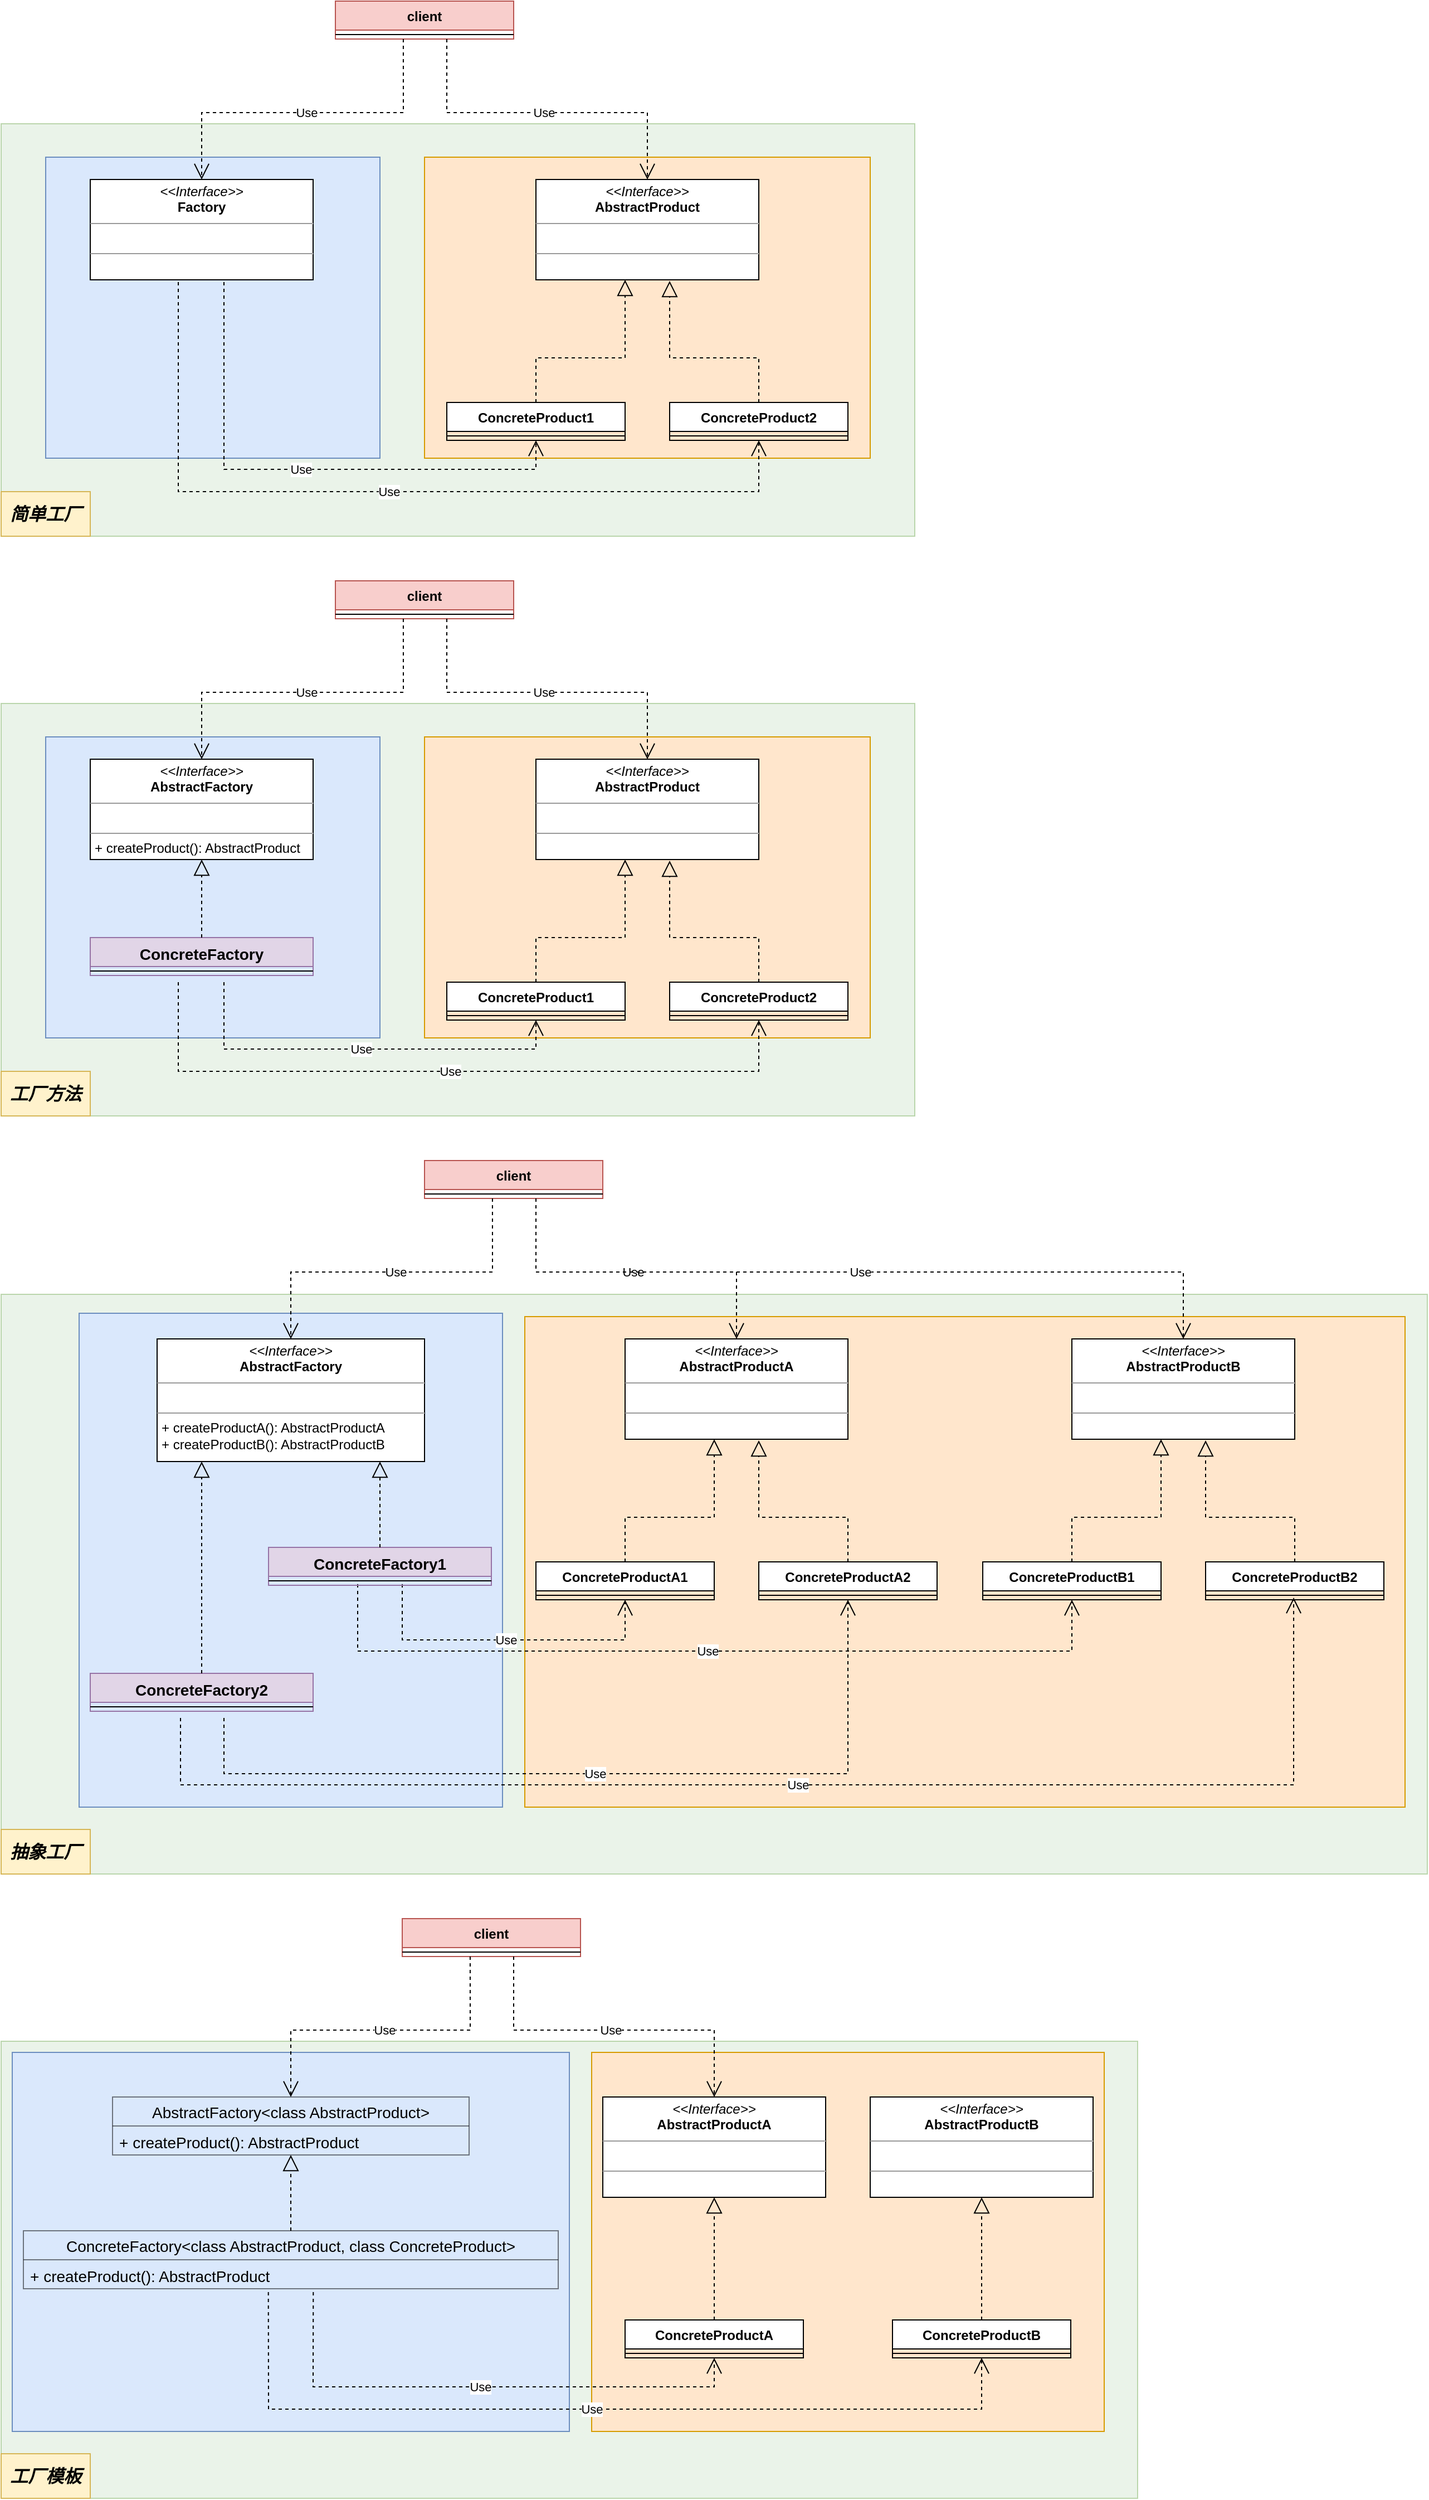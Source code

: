 <mxfile version="16.2.4" type="github" pages="6">
  <diagram id="E_yPU_XtNv3FnH8MByNM" name="all">
    <mxGraphModel dx="1422" dy="871" grid="1" gridSize="10" guides="1" tooltips="1" connect="1" arrows="1" fold="1" page="1" pageScale="1" pageWidth="827" pageHeight="1169" math="0" shadow="0">
      <root>
        <mxCell id="xjita8Dg3ksy5eXScd44-0" />
        <mxCell id="xjita8Dg3ksy5eXScd44-1" parent="xjita8Dg3ksy5eXScd44-0" />
        <mxCell id="vKFW-L8BEl0qbUvbX6J1-0" value="" style="group" parent="xjita8Dg3ksy5eXScd44-1" vertex="1" connectable="0">
          <mxGeometry x="80" y="40" width="820" height="480" as="geometry" />
        </mxCell>
        <mxCell id="vKFW-L8BEl0qbUvbX6J1-1" value="" style="rounded=0;whiteSpace=wrap;html=1;fontSize=14;strokeColor=#82b366;fillColor=#d5e8d4;opacity=50;" parent="vKFW-L8BEl0qbUvbX6J1-0" vertex="1">
          <mxGeometry y="110" width="820" height="370" as="geometry" />
        </mxCell>
        <mxCell id="vKFW-L8BEl0qbUvbX6J1-2" value="" style="rounded=0;whiteSpace=wrap;html=1;fontSize=14;strokeColor=#d79b00;fillColor=#ffe6cc;" parent="vKFW-L8BEl0qbUvbX6J1-0" vertex="1">
          <mxGeometry x="380" y="140" width="400" height="270" as="geometry" />
        </mxCell>
        <mxCell id="vKFW-L8BEl0qbUvbX6J1-3" value="" style="rounded=0;whiteSpace=wrap;html=1;fontSize=14;strokeColor=#6c8ebf;fillColor=#dae8fc;" parent="vKFW-L8BEl0qbUvbX6J1-0" vertex="1">
          <mxGeometry x="40" y="140" width="300" height="270" as="geometry" />
        </mxCell>
        <mxCell id="vKFW-L8BEl0qbUvbX6J1-4" value="&lt;p style=&quot;margin: 0px ; margin-top: 4px ; text-align: center&quot;&gt;&lt;i&gt;&amp;lt;&amp;lt;Interface&amp;gt;&amp;gt;&lt;/i&gt;&lt;br&gt;&lt;b&gt;AbstractProduct&lt;/b&gt;&lt;/p&gt;&lt;hr size=&quot;1&quot;&gt;&lt;p style=&quot;margin: 0px ; margin-left: 4px&quot;&gt;&lt;br&gt;&lt;/p&gt;&lt;hr size=&quot;1&quot;&gt;&lt;p style=&quot;margin: 0px ; margin-left: 4px&quot;&gt;&lt;br&gt;&lt;/p&gt;" style="verticalAlign=top;align=left;overflow=fill;fontSize=12;fontFamily=Helvetica;html=1;" parent="vKFW-L8BEl0qbUvbX6J1-0" vertex="1">
          <mxGeometry x="480" y="160" width="200" height="90" as="geometry" />
        </mxCell>
        <mxCell id="vKFW-L8BEl0qbUvbX6J1-5" value="ConcreteProduct1" style="swimlane;fontStyle=1;align=center;verticalAlign=top;childLayout=stackLayout;horizontal=1;startSize=26;horizontalStack=0;resizeParent=1;resizeParentMax=0;resizeLast=0;collapsible=1;marginBottom=0;" parent="vKFW-L8BEl0qbUvbX6J1-0" vertex="1">
          <mxGeometry x="400" y="360" width="160" height="34" as="geometry" />
        </mxCell>
        <mxCell id="vKFW-L8BEl0qbUvbX6J1-6" value="" style="line;strokeWidth=1;fillColor=none;align=left;verticalAlign=middle;spacingTop=-1;spacingLeft=3;spacingRight=3;rotatable=0;labelPosition=right;points=[];portConstraint=eastwest;" parent="vKFW-L8BEl0qbUvbX6J1-5" vertex="1">
          <mxGeometry y="26" width="160" height="8" as="geometry" />
        </mxCell>
        <mxCell id="vKFW-L8BEl0qbUvbX6J1-7" value="ConcreteProduct2" style="swimlane;fontStyle=1;align=center;verticalAlign=top;childLayout=stackLayout;horizontal=1;startSize=26;horizontalStack=0;resizeParent=1;resizeParentMax=0;resizeLast=0;collapsible=1;marginBottom=0;" parent="vKFW-L8BEl0qbUvbX6J1-0" vertex="1">
          <mxGeometry x="600" y="360" width="160" height="34" as="geometry" />
        </mxCell>
        <mxCell id="vKFW-L8BEl0qbUvbX6J1-8" value="" style="line;strokeWidth=1;fillColor=none;align=left;verticalAlign=middle;spacingTop=-1;spacingLeft=3;spacingRight=3;rotatable=0;labelPosition=right;points=[];portConstraint=eastwest;" parent="vKFW-L8BEl0qbUvbX6J1-7" vertex="1">
          <mxGeometry y="26" width="160" height="8" as="geometry" />
        </mxCell>
        <mxCell id="vKFW-L8BEl0qbUvbX6J1-9" value="" style="endArrow=block;dashed=1;endFill=0;endSize=12;html=1;rounded=0;entryX=0.4;entryY=1;entryDx=0;entryDy=0;entryPerimeter=0;" parent="vKFW-L8BEl0qbUvbX6J1-0" target="vKFW-L8BEl0qbUvbX6J1-4" edge="1">
          <mxGeometry width="160" relative="1" as="geometry">
            <mxPoint x="480" y="360" as="sourcePoint" />
            <mxPoint x="410" y="600" as="targetPoint" />
            <Array as="points">
              <mxPoint x="480" y="320" />
              <mxPoint x="560" y="320" />
            </Array>
          </mxGeometry>
        </mxCell>
        <mxCell id="vKFW-L8BEl0qbUvbX6J1-10" value="" style="endArrow=block;dashed=1;endFill=0;endSize=12;html=1;rounded=0;entryX=0.6;entryY=1.011;entryDx=0;entryDy=0;entryPerimeter=0;exitX=0.5;exitY=0;exitDx=0;exitDy=0;" parent="vKFW-L8BEl0qbUvbX6J1-0" source="vKFW-L8BEl0qbUvbX6J1-7" target="vKFW-L8BEl0qbUvbX6J1-4" edge="1">
          <mxGeometry width="160" relative="1" as="geometry">
            <mxPoint x="640" y="480" as="sourcePoint" />
            <mxPoint x="800" y="480" as="targetPoint" />
            <Array as="points">
              <mxPoint x="680" y="320" />
              <mxPoint x="600" y="320" />
            </Array>
          </mxGeometry>
        </mxCell>
        <mxCell id="vKFW-L8BEl0qbUvbX6J1-11" value="&lt;p style=&quot;margin: 0px ; margin-top: 4px ; text-align: center&quot;&gt;&lt;i&gt;&amp;lt;&amp;lt;Interface&amp;gt;&amp;gt;&lt;/i&gt;&lt;br&gt;&lt;b&gt;Factory&lt;/b&gt;&lt;/p&gt;&lt;hr size=&quot;1&quot;&gt;&lt;p style=&quot;margin: 0px ; margin-left: 4px&quot;&gt;&lt;br&gt;&lt;/p&gt;&lt;hr size=&quot;1&quot;&gt;&lt;p style=&quot;margin: 0px ; margin-left: 4px&quot;&gt;&lt;br&gt;&lt;/p&gt;" style="verticalAlign=top;align=left;overflow=fill;fontSize=12;fontFamily=Helvetica;html=1;" parent="vKFW-L8BEl0qbUvbX6J1-0" vertex="1">
          <mxGeometry x="80" y="160" width="200" height="90" as="geometry" />
        </mxCell>
        <mxCell id="vKFW-L8BEl0qbUvbX6J1-12" value="Use" style="endArrow=open;endSize=12;dashed=1;html=1;rounded=0;entryX=0.5;entryY=1;entryDx=0;entryDy=0;exitX=0.6;exitY=1.022;exitDx=0;exitDy=0;exitPerimeter=0;" parent="vKFW-L8BEl0qbUvbX6J1-0" source="vKFW-L8BEl0qbUvbX6J1-11" target="vKFW-L8BEl0qbUvbX6J1-5" edge="1">
          <mxGeometry width="160" relative="1" as="geometry">
            <mxPoint x="90" y="420" as="sourcePoint" />
            <mxPoint x="250" y="420" as="targetPoint" />
            <Array as="points">
              <mxPoint x="200" y="420" />
              <mxPoint x="480" y="420" />
            </Array>
          </mxGeometry>
        </mxCell>
        <mxCell id="vKFW-L8BEl0qbUvbX6J1-13" value="Use" style="endArrow=open;endSize=12;dashed=1;html=1;rounded=0;entryX=0.5;entryY=1;entryDx=0;entryDy=0;exitX=0.395;exitY=1.022;exitDx=0;exitDy=0;exitPerimeter=0;" parent="vKFW-L8BEl0qbUvbX6J1-0" source="vKFW-L8BEl0qbUvbX6J1-11" target="vKFW-L8BEl0qbUvbX6J1-7" edge="1">
          <mxGeometry width="160" relative="1" as="geometry">
            <mxPoint x="130" y="261.98" as="sourcePoint" />
            <mxPoint x="490" y="404" as="targetPoint" />
            <Array as="points">
              <mxPoint x="159" y="440" />
              <mxPoint x="680" y="440" />
            </Array>
          </mxGeometry>
        </mxCell>
        <mxCell id="vKFW-L8BEl0qbUvbX6J1-14" value="client" style="swimlane;fontStyle=1;align=center;verticalAlign=top;childLayout=stackLayout;horizontal=1;startSize=26;horizontalStack=0;resizeParent=1;resizeParentMax=0;resizeLast=0;collapsible=1;marginBottom=0;fillColor=#f8cecc;strokeColor=#b85450;" parent="vKFW-L8BEl0qbUvbX6J1-0" vertex="1">
          <mxGeometry x="300" width="160" height="34" as="geometry" />
        </mxCell>
        <mxCell id="vKFW-L8BEl0qbUvbX6J1-15" value="" style="line;strokeWidth=1;fillColor=none;align=left;verticalAlign=middle;spacingTop=-1;spacingLeft=3;spacingRight=3;rotatable=0;labelPosition=right;points=[];portConstraint=eastwest;" parent="vKFW-L8BEl0qbUvbX6J1-14" vertex="1">
          <mxGeometry y="26" width="160" height="8" as="geometry" />
        </mxCell>
        <mxCell id="vKFW-L8BEl0qbUvbX6J1-16" value="Use" style="endArrow=open;endSize=12;dashed=1;html=1;rounded=0;exitX=0.381;exitY=1;exitDx=0;exitDy=0;exitPerimeter=0;entryX=0.5;entryY=0;entryDx=0;entryDy=0;" parent="vKFW-L8BEl0qbUvbX6J1-0" source="vKFW-L8BEl0qbUvbX6J1-15" target="vKFW-L8BEl0qbUvbX6J1-11" edge="1">
          <mxGeometry width="160" relative="1" as="geometry">
            <mxPoint x="320" y="540" as="sourcePoint" />
            <mxPoint x="480" y="540" as="targetPoint" />
            <Array as="points">
              <mxPoint x="361" y="100" />
              <mxPoint x="180" y="100" />
            </Array>
          </mxGeometry>
        </mxCell>
        <mxCell id="vKFW-L8BEl0qbUvbX6J1-17" value="Use" style="endArrow=open;endSize=12;dashed=1;html=1;rounded=0;entryX=0.5;entryY=0;entryDx=0;entryDy=0;exitX=0.625;exitY=1;exitDx=0;exitDy=0;exitPerimeter=0;" parent="vKFW-L8BEl0qbUvbX6J1-0" source="vKFW-L8BEl0qbUvbX6J1-15" target="vKFW-L8BEl0qbUvbX6J1-4" edge="1">
          <mxGeometry width="160" relative="1" as="geometry">
            <mxPoint x="400" y="40" as="sourcePoint" />
            <mxPoint x="169" y="168.02" as="targetPoint" />
            <Array as="points">
              <mxPoint x="400" y="100" />
              <mxPoint x="580" y="100" />
            </Array>
          </mxGeometry>
        </mxCell>
        <mxCell id="vKFW-L8BEl0qbUvbX6J1-18" value="&lt;font style=&quot;font-size: 16px&quot;&gt;&lt;b&gt;&lt;i&gt;简单工厂&lt;/i&gt;&lt;/b&gt;&lt;/font&gt;" style="text;html=1;strokeColor=#d6b656;fillColor=#fff2cc;align=center;verticalAlign=middle;whiteSpace=wrap;rounded=0;" parent="vKFW-L8BEl0qbUvbX6J1-0" vertex="1">
          <mxGeometry y="440" width="80" height="40" as="geometry" />
        </mxCell>
        <mxCell id="4Mv-Yhdk2-Pk9f_1GWFu-0" value="" style="group" parent="xjita8Dg3ksy5eXScd44-1" vertex="1" connectable="0">
          <mxGeometry x="80" y="560" width="820" height="480" as="geometry" />
        </mxCell>
        <mxCell id="4Mv-Yhdk2-Pk9f_1GWFu-1" value="" style="rounded=0;whiteSpace=wrap;html=1;fontSize=14;strokeColor=#82b366;fillColor=#d5e8d4;opacity=50;" parent="4Mv-Yhdk2-Pk9f_1GWFu-0" vertex="1">
          <mxGeometry y="110" width="820" height="370" as="geometry" />
        </mxCell>
        <mxCell id="4Mv-Yhdk2-Pk9f_1GWFu-2" value="" style="rounded=0;whiteSpace=wrap;html=1;fontSize=14;strokeColor=#d79b00;fillColor=#ffe6cc;" parent="4Mv-Yhdk2-Pk9f_1GWFu-0" vertex="1">
          <mxGeometry x="380" y="140" width="400" height="270" as="geometry" />
        </mxCell>
        <mxCell id="4Mv-Yhdk2-Pk9f_1GWFu-3" value="" style="rounded=0;whiteSpace=wrap;html=1;fontSize=14;strokeColor=#6c8ebf;fillColor=#dae8fc;" parent="4Mv-Yhdk2-Pk9f_1GWFu-0" vertex="1">
          <mxGeometry x="40" y="140" width="300" height="270" as="geometry" />
        </mxCell>
        <mxCell id="4Mv-Yhdk2-Pk9f_1GWFu-4" value="&lt;p style=&quot;margin: 0px ; margin-top: 4px ; text-align: center&quot;&gt;&lt;i&gt;&amp;lt;&amp;lt;Interface&amp;gt;&amp;gt;&lt;/i&gt;&lt;br&gt;&lt;b&gt;AbstractProduct&lt;/b&gt;&lt;/p&gt;&lt;hr size=&quot;1&quot;&gt;&lt;p style=&quot;margin: 0px ; margin-left: 4px&quot;&gt;&lt;br&gt;&lt;/p&gt;&lt;hr size=&quot;1&quot;&gt;&lt;p style=&quot;margin: 0px ; margin-left: 4px&quot;&gt;&lt;br&gt;&lt;/p&gt;" style="verticalAlign=top;align=left;overflow=fill;fontSize=12;fontFamily=Helvetica;html=1;" parent="4Mv-Yhdk2-Pk9f_1GWFu-0" vertex="1">
          <mxGeometry x="480" y="160" width="200" height="90" as="geometry" />
        </mxCell>
        <mxCell id="4Mv-Yhdk2-Pk9f_1GWFu-5" value="ConcreteProduct1" style="swimlane;fontStyle=1;align=center;verticalAlign=top;childLayout=stackLayout;horizontal=1;startSize=26;horizontalStack=0;resizeParent=1;resizeParentMax=0;resizeLast=0;collapsible=1;marginBottom=0;" parent="4Mv-Yhdk2-Pk9f_1GWFu-0" vertex="1">
          <mxGeometry x="400" y="360" width="160" height="34" as="geometry">
            <mxRectangle x="480" y="400" width="140" height="26" as="alternateBounds" />
          </mxGeometry>
        </mxCell>
        <mxCell id="4Mv-Yhdk2-Pk9f_1GWFu-6" value="" style="line;strokeWidth=1;fillColor=none;align=left;verticalAlign=middle;spacingTop=-1;spacingLeft=3;spacingRight=3;rotatable=0;labelPosition=right;points=[];portConstraint=eastwest;" parent="4Mv-Yhdk2-Pk9f_1GWFu-5" vertex="1">
          <mxGeometry y="26" width="160" height="8" as="geometry" />
        </mxCell>
        <mxCell id="4Mv-Yhdk2-Pk9f_1GWFu-7" value="ConcreteProduct2" style="swimlane;fontStyle=1;align=center;verticalAlign=top;childLayout=stackLayout;horizontal=1;startSize=26;horizontalStack=0;resizeParent=1;resizeParentMax=0;resizeLast=0;collapsible=1;marginBottom=0;" parent="4Mv-Yhdk2-Pk9f_1GWFu-0" vertex="1">
          <mxGeometry x="600" y="360" width="160" height="34" as="geometry" />
        </mxCell>
        <mxCell id="4Mv-Yhdk2-Pk9f_1GWFu-8" value="" style="line;strokeWidth=1;fillColor=none;align=left;verticalAlign=middle;spacingTop=-1;spacingLeft=3;spacingRight=3;rotatable=0;labelPosition=right;points=[];portConstraint=eastwest;" parent="4Mv-Yhdk2-Pk9f_1GWFu-7" vertex="1">
          <mxGeometry y="26" width="160" height="8" as="geometry" />
        </mxCell>
        <mxCell id="4Mv-Yhdk2-Pk9f_1GWFu-9" value="" style="endArrow=block;dashed=1;endFill=0;endSize=12;html=1;rounded=0;entryX=0.4;entryY=1;entryDx=0;entryDy=0;entryPerimeter=0;" parent="4Mv-Yhdk2-Pk9f_1GWFu-0" target="4Mv-Yhdk2-Pk9f_1GWFu-4" edge="1">
          <mxGeometry width="160" relative="1" as="geometry">
            <mxPoint x="480" y="360" as="sourcePoint" />
            <mxPoint x="410" y="600" as="targetPoint" />
            <Array as="points">
              <mxPoint x="480" y="320" />
              <mxPoint x="560" y="320" />
            </Array>
          </mxGeometry>
        </mxCell>
        <mxCell id="4Mv-Yhdk2-Pk9f_1GWFu-10" value="" style="endArrow=block;dashed=1;endFill=0;endSize=12;html=1;rounded=0;entryX=0.6;entryY=1.011;entryDx=0;entryDy=0;entryPerimeter=0;exitX=0.5;exitY=0;exitDx=0;exitDy=0;" parent="4Mv-Yhdk2-Pk9f_1GWFu-0" source="4Mv-Yhdk2-Pk9f_1GWFu-7" target="4Mv-Yhdk2-Pk9f_1GWFu-4" edge="1">
          <mxGeometry width="160" relative="1" as="geometry">
            <mxPoint x="640" y="480" as="sourcePoint" />
            <mxPoint x="800" y="480" as="targetPoint" />
            <Array as="points">
              <mxPoint x="680" y="320" />
              <mxPoint x="600" y="320" />
            </Array>
          </mxGeometry>
        </mxCell>
        <mxCell id="4Mv-Yhdk2-Pk9f_1GWFu-11" value="&lt;p style=&quot;margin: 0px ; margin-top: 4px ; text-align: center&quot;&gt;&lt;i&gt;&amp;lt;&amp;lt;Interface&amp;gt;&amp;gt;&lt;/i&gt;&lt;br&gt;&lt;b&gt;AbstractFactory&lt;/b&gt;&lt;/p&gt;&lt;hr size=&quot;1&quot;&gt;&lt;p style=&quot;margin: 0px ; margin-left: 4px&quot;&gt;&lt;br&gt;&lt;/p&gt;&lt;hr size=&quot;1&quot;&gt;&lt;p style=&quot;margin: 0px ; margin-left: 4px&quot;&gt;+ createProduct(): AbstractProduct&lt;/p&gt;" style="verticalAlign=top;align=left;overflow=fill;fontSize=12;fontFamily=Helvetica;html=1;" parent="4Mv-Yhdk2-Pk9f_1GWFu-0" vertex="1">
          <mxGeometry x="80" y="160" width="200" height="90" as="geometry" />
        </mxCell>
        <mxCell id="4Mv-Yhdk2-Pk9f_1GWFu-12" value="Use" style="endArrow=open;endSize=12;dashed=1;html=1;rounded=0;entryX=0.5;entryY=1;entryDx=0;entryDy=0;" parent="4Mv-Yhdk2-Pk9f_1GWFu-0" target="4Mv-Yhdk2-Pk9f_1GWFu-5" edge="1">
          <mxGeometry width="160" relative="1" as="geometry">
            <mxPoint x="200" y="360" as="sourcePoint" />
            <mxPoint x="250" y="420" as="targetPoint" />
            <Array as="points">
              <mxPoint x="200" y="420" />
              <mxPoint x="480" y="420" />
            </Array>
          </mxGeometry>
        </mxCell>
        <mxCell id="4Mv-Yhdk2-Pk9f_1GWFu-13" value="Use" style="endArrow=open;endSize=12;dashed=1;html=1;rounded=0;entryX=0.5;entryY=1;entryDx=0;entryDy=0;" parent="4Mv-Yhdk2-Pk9f_1GWFu-0" target="4Mv-Yhdk2-Pk9f_1GWFu-7" edge="1">
          <mxGeometry width="160" relative="1" as="geometry">
            <mxPoint x="159" y="360" as="sourcePoint" />
            <mxPoint x="490" y="404" as="targetPoint" />
            <Array as="points">
              <mxPoint x="159" y="440" />
              <mxPoint x="680" y="440" />
            </Array>
          </mxGeometry>
        </mxCell>
        <mxCell id="4Mv-Yhdk2-Pk9f_1GWFu-14" value="client" style="swimlane;fontStyle=1;align=center;verticalAlign=top;childLayout=stackLayout;horizontal=1;startSize=26;horizontalStack=0;resizeParent=1;resizeParentMax=0;resizeLast=0;collapsible=1;marginBottom=0;fillColor=#f8cecc;strokeColor=#b85450;" parent="4Mv-Yhdk2-Pk9f_1GWFu-0" vertex="1">
          <mxGeometry x="300" width="160" height="34" as="geometry" />
        </mxCell>
        <mxCell id="4Mv-Yhdk2-Pk9f_1GWFu-15" value="" style="line;strokeWidth=1;fillColor=none;align=left;verticalAlign=middle;spacingTop=-1;spacingLeft=3;spacingRight=3;rotatable=0;labelPosition=right;points=[];portConstraint=eastwest;" parent="4Mv-Yhdk2-Pk9f_1GWFu-14" vertex="1">
          <mxGeometry y="26" width="160" height="8" as="geometry" />
        </mxCell>
        <mxCell id="4Mv-Yhdk2-Pk9f_1GWFu-16" value="Use" style="endArrow=open;endSize=12;dashed=1;html=1;rounded=0;exitX=0.381;exitY=1;exitDx=0;exitDy=0;exitPerimeter=0;entryX=0.5;entryY=0;entryDx=0;entryDy=0;" parent="4Mv-Yhdk2-Pk9f_1GWFu-0" source="4Mv-Yhdk2-Pk9f_1GWFu-15" target="4Mv-Yhdk2-Pk9f_1GWFu-11" edge="1">
          <mxGeometry width="160" relative="1" as="geometry">
            <mxPoint x="320" y="540" as="sourcePoint" />
            <mxPoint x="480" y="540" as="targetPoint" />
            <Array as="points">
              <mxPoint x="361" y="100" />
              <mxPoint x="180" y="100" />
            </Array>
          </mxGeometry>
        </mxCell>
        <mxCell id="4Mv-Yhdk2-Pk9f_1GWFu-17" value="Use" style="endArrow=open;endSize=12;dashed=1;html=1;rounded=0;entryX=0.5;entryY=0;entryDx=0;entryDy=0;exitX=0.625;exitY=1;exitDx=0;exitDy=0;exitPerimeter=0;" parent="4Mv-Yhdk2-Pk9f_1GWFu-0" source="4Mv-Yhdk2-Pk9f_1GWFu-15" target="4Mv-Yhdk2-Pk9f_1GWFu-4" edge="1">
          <mxGeometry width="160" relative="1" as="geometry">
            <mxPoint x="400" y="40" as="sourcePoint" />
            <mxPoint x="169" y="168.02" as="targetPoint" />
            <Array as="points">
              <mxPoint x="400" y="100" />
              <mxPoint x="580" y="100" />
            </Array>
          </mxGeometry>
        </mxCell>
        <mxCell id="4Mv-Yhdk2-Pk9f_1GWFu-18" value="&lt;font style=&quot;font-size: 16px&quot;&gt;&lt;b&gt;&lt;i&gt;工厂方法&lt;/i&gt;&lt;/b&gt;&lt;/font&gt;" style="text;html=1;strokeColor=#d6b656;fillColor=#fff2cc;align=center;verticalAlign=middle;whiteSpace=wrap;rounded=0;" parent="4Mv-Yhdk2-Pk9f_1GWFu-0" vertex="1">
          <mxGeometry y="440" width="80" height="40" as="geometry" />
        </mxCell>
        <mxCell id="4Mv-Yhdk2-Pk9f_1GWFu-19" value="ConcreteFactory" style="swimlane;fontStyle=1;align=center;verticalAlign=top;childLayout=stackLayout;horizontal=1;startSize=26;horizontalStack=0;resizeParent=1;resizeParentMax=0;resizeLast=0;collapsible=1;marginBottom=0;fontSize=14;strokeColor=#9673a6;fillColor=#e1d5e7;" parent="4Mv-Yhdk2-Pk9f_1GWFu-0" vertex="1">
          <mxGeometry x="80" y="320" width="200" height="34" as="geometry" />
        </mxCell>
        <mxCell id="4Mv-Yhdk2-Pk9f_1GWFu-20" value="" style="line;strokeWidth=1;fillColor=none;align=left;verticalAlign=middle;spacingTop=-1;spacingLeft=3;spacingRight=3;rotatable=0;labelPosition=right;points=[];portConstraint=eastwest;fontSize=16;" parent="4Mv-Yhdk2-Pk9f_1GWFu-19" vertex="1">
          <mxGeometry y="26" width="200" height="8" as="geometry" />
        </mxCell>
        <mxCell id="4Mv-Yhdk2-Pk9f_1GWFu-21" value="" style="endArrow=block;dashed=1;endFill=0;endSize=12;html=1;rounded=0;fontSize=14;entryX=0.5;entryY=1;entryDx=0;entryDy=0;exitX=0.5;exitY=0;exitDx=0;exitDy=0;" parent="4Mv-Yhdk2-Pk9f_1GWFu-0" source="4Mv-Yhdk2-Pk9f_1GWFu-19" target="4Mv-Yhdk2-Pk9f_1GWFu-11" edge="1">
          <mxGeometry width="160" relative="1" as="geometry">
            <mxPoint x="-70" y="300" as="sourcePoint" />
            <mxPoint x="90" y="300" as="targetPoint" />
          </mxGeometry>
        </mxCell>
        <mxCell id="nX3BiM2TxQiqvBKROlJx-0" value="" style="group" parent="xjita8Dg3ksy5eXScd44-1" vertex="1" connectable="0">
          <mxGeometry x="80" y="1080" width="1280" height="640" as="geometry" />
        </mxCell>
        <mxCell id="nX3BiM2TxQiqvBKROlJx-1" value="" style="rounded=0;whiteSpace=wrap;html=1;fontSize=14;strokeColor=#82b366;fillColor=#d5e8d4;opacity=50;" parent="nX3BiM2TxQiqvBKROlJx-0" vertex="1">
          <mxGeometry y="120" width="1280" height="520" as="geometry" />
        </mxCell>
        <mxCell id="nX3BiM2TxQiqvBKROlJx-2" value="" style="rounded=0;whiteSpace=wrap;html=1;fontSize=14;strokeColor=#d79b00;fillColor=#ffe6cc;" parent="nX3BiM2TxQiqvBKROlJx-0" vertex="1">
          <mxGeometry x="470" y="140" width="790" height="440" as="geometry" />
        </mxCell>
        <mxCell id="nX3BiM2TxQiqvBKROlJx-3" value="" style="rounded=0;whiteSpace=wrap;html=1;fontSize=14;strokeColor=#6c8ebf;fillColor=#dae8fc;" parent="nX3BiM2TxQiqvBKROlJx-0" vertex="1">
          <mxGeometry x="70" y="137" width="380" height="443" as="geometry" />
        </mxCell>
        <mxCell id="nX3BiM2TxQiqvBKROlJx-4" value="&lt;p style=&quot;margin: 0px ; margin-top: 4px ; text-align: center&quot;&gt;&lt;i&gt;&amp;lt;&amp;lt;Interface&amp;gt;&amp;gt;&lt;/i&gt;&lt;br&gt;&lt;b&gt;AbstractProductA&lt;/b&gt;&lt;/p&gt;&lt;hr size=&quot;1&quot;&gt;&lt;p style=&quot;margin: 0px ; margin-left: 4px&quot;&gt;&lt;br&gt;&lt;/p&gt;&lt;hr size=&quot;1&quot;&gt;&lt;p style=&quot;margin: 0px ; margin-left: 4px&quot;&gt;&lt;br&gt;&lt;/p&gt;" style="verticalAlign=top;align=left;overflow=fill;fontSize=12;fontFamily=Helvetica;html=1;" parent="nX3BiM2TxQiqvBKROlJx-0" vertex="1">
          <mxGeometry x="560" y="160" width="200" height="90" as="geometry" />
        </mxCell>
        <mxCell id="nX3BiM2TxQiqvBKROlJx-5" value="ConcreteProductA1" style="swimlane;fontStyle=1;align=center;verticalAlign=top;childLayout=stackLayout;horizontal=1;startSize=26;horizontalStack=0;resizeParent=1;resizeParentMax=0;resizeLast=0;collapsible=1;marginBottom=0;" parent="nX3BiM2TxQiqvBKROlJx-0" vertex="1">
          <mxGeometry x="480" y="360" width="160" height="34" as="geometry">
            <mxRectangle x="480" y="400" width="140" height="26" as="alternateBounds" />
          </mxGeometry>
        </mxCell>
        <mxCell id="nX3BiM2TxQiqvBKROlJx-6" value="" style="line;strokeWidth=1;fillColor=none;align=left;verticalAlign=middle;spacingTop=-1;spacingLeft=3;spacingRight=3;rotatable=0;labelPosition=right;points=[];portConstraint=eastwest;" parent="nX3BiM2TxQiqvBKROlJx-5" vertex="1">
          <mxGeometry y="26" width="160" height="8" as="geometry" />
        </mxCell>
        <mxCell id="nX3BiM2TxQiqvBKROlJx-7" value="ConcreteProductA2" style="swimlane;fontStyle=1;align=center;verticalAlign=top;childLayout=stackLayout;horizontal=1;startSize=26;horizontalStack=0;resizeParent=1;resizeParentMax=0;resizeLast=0;collapsible=1;marginBottom=0;" parent="nX3BiM2TxQiqvBKROlJx-0" vertex="1">
          <mxGeometry x="680" y="360" width="160" height="34" as="geometry" />
        </mxCell>
        <mxCell id="nX3BiM2TxQiqvBKROlJx-8" value="" style="line;strokeWidth=1;fillColor=none;align=left;verticalAlign=middle;spacingTop=-1;spacingLeft=3;spacingRight=3;rotatable=0;labelPosition=right;points=[];portConstraint=eastwest;" parent="nX3BiM2TxQiqvBKROlJx-7" vertex="1">
          <mxGeometry y="26" width="160" height="8" as="geometry" />
        </mxCell>
        <mxCell id="nX3BiM2TxQiqvBKROlJx-9" value="" style="endArrow=block;dashed=1;endFill=0;endSize=12;html=1;rounded=0;entryX=0.4;entryY=1;entryDx=0;entryDy=0;entryPerimeter=0;" parent="nX3BiM2TxQiqvBKROlJx-0" target="nX3BiM2TxQiqvBKROlJx-4" edge="1">
          <mxGeometry width="160" relative="1" as="geometry">
            <mxPoint x="560" y="360" as="sourcePoint" />
            <mxPoint x="490" y="600" as="targetPoint" />
            <Array as="points">
              <mxPoint x="560" y="320" />
              <mxPoint x="640" y="320" />
            </Array>
          </mxGeometry>
        </mxCell>
        <mxCell id="nX3BiM2TxQiqvBKROlJx-10" value="" style="endArrow=block;dashed=1;endFill=0;endSize=12;html=1;rounded=0;entryX=0.6;entryY=1.011;entryDx=0;entryDy=0;entryPerimeter=0;exitX=0.5;exitY=0;exitDx=0;exitDy=0;" parent="nX3BiM2TxQiqvBKROlJx-0" source="nX3BiM2TxQiqvBKROlJx-7" target="nX3BiM2TxQiqvBKROlJx-4" edge="1">
          <mxGeometry width="160" relative="1" as="geometry">
            <mxPoint x="720" y="480" as="sourcePoint" />
            <mxPoint x="880" y="480" as="targetPoint" />
            <Array as="points">
              <mxPoint x="760" y="320" />
              <mxPoint x="680" y="320" />
            </Array>
          </mxGeometry>
        </mxCell>
        <mxCell id="nX3BiM2TxQiqvBKROlJx-11" value="&lt;p style=&quot;margin: 0px ; margin-top: 4px ; text-align: center&quot;&gt;&lt;i&gt;&amp;lt;&amp;lt;Interface&amp;gt;&amp;gt;&lt;/i&gt;&lt;br&gt;&lt;b&gt;AbstractFactory&lt;/b&gt;&lt;/p&gt;&lt;hr size=&quot;1&quot;&gt;&lt;p style=&quot;margin: 0px ; margin-left: 4px&quot;&gt;&lt;br&gt;&lt;/p&gt;&lt;hr size=&quot;1&quot;&gt;&lt;p style=&quot;margin: 0px ; margin-left: 4px&quot;&gt;+ createProductA(): AbstractProductA&lt;br&gt;+ createProductB(): AbstractProductB&lt;/p&gt;" style="verticalAlign=top;align=left;overflow=fill;fontSize=12;fontFamily=Helvetica;html=1;" parent="nX3BiM2TxQiqvBKROlJx-0" vertex="1">
          <mxGeometry x="140" y="160" width="240" height="110" as="geometry" />
        </mxCell>
        <mxCell id="nX3BiM2TxQiqvBKROlJx-12" value="Use" style="endArrow=open;endSize=12;dashed=1;html=1;rounded=0;entryX=0.5;entryY=1;entryDx=0;entryDy=0;" parent="nX3BiM2TxQiqvBKROlJx-0" target="nX3BiM2TxQiqvBKROlJx-5" edge="1">
          <mxGeometry width="160" relative="1" as="geometry">
            <mxPoint x="360" y="380" as="sourcePoint" />
            <mxPoint x="330" y="420" as="targetPoint" />
            <Array as="points">
              <mxPoint x="360" y="430" />
              <mxPoint x="560" y="430" />
            </Array>
          </mxGeometry>
        </mxCell>
        <mxCell id="nX3BiM2TxQiqvBKROlJx-13" value="Use" style="endArrow=open;endSize=12;dashed=1;html=1;rounded=0;entryX=0.5;entryY=1;entryDx=0;entryDy=0;" parent="nX3BiM2TxQiqvBKROlJx-0" target="nX3BiM2TxQiqvBKROlJx-23" edge="1">
          <mxGeometry width="160" relative="1" as="geometry">
            <mxPoint x="320" y="380" as="sourcePoint" />
            <mxPoint x="570" y="404" as="targetPoint" />
            <Array as="points">
              <mxPoint x="320" y="440" />
              <mxPoint x="961" y="440" />
            </Array>
          </mxGeometry>
        </mxCell>
        <mxCell id="nX3BiM2TxQiqvBKROlJx-14" value="client" style="swimlane;fontStyle=1;align=center;verticalAlign=top;childLayout=stackLayout;horizontal=1;startSize=26;horizontalStack=0;resizeParent=1;resizeParentMax=0;resizeLast=0;collapsible=1;marginBottom=0;fillColor=#f8cecc;strokeColor=#b85450;" parent="nX3BiM2TxQiqvBKROlJx-0" vertex="1">
          <mxGeometry x="380" width="160" height="34" as="geometry" />
        </mxCell>
        <mxCell id="nX3BiM2TxQiqvBKROlJx-15" value="" style="line;strokeWidth=1;fillColor=none;align=left;verticalAlign=middle;spacingTop=-1;spacingLeft=3;spacingRight=3;rotatable=0;labelPosition=right;points=[];portConstraint=eastwest;" parent="nX3BiM2TxQiqvBKROlJx-14" vertex="1">
          <mxGeometry y="26" width="160" height="8" as="geometry" />
        </mxCell>
        <mxCell id="nX3BiM2TxQiqvBKROlJx-16" value="Use" style="endArrow=open;endSize=12;dashed=1;html=1;rounded=0;exitX=0.381;exitY=1;exitDx=0;exitDy=0;exitPerimeter=0;entryX=0.5;entryY=0;entryDx=0;entryDy=0;" parent="nX3BiM2TxQiqvBKROlJx-0" source="nX3BiM2TxQiqvBKROlJx-15" target="nX3BiM2TxQiqvBKROlJx-11" edge="1">
          <mxGeometry width="160" relative="1" as="geometry">
            <mxPoint x="400" y="540" as="sourcePoint" />
            <mxPoint x="560" y="540" as="targetPoint" />
            <Array as="points">
              <mxPoint x="441" y="100" />
              <mxPoint x="260" y="100" />
            </Array>
          </mxGeometry>
        </mxCell>
        <mxCell id="nX3BiM2TxQiqvBKROlJx-17" value="Use" style="endArrow=open;endSize=12;dashed=1;html=1;rounded=0;entryX=0.5;entryY=0;entryDx=0;entryDy=0;exitX=0.625;exitY=1;exitDx=0;exitDy=0;exitPerimeter=0;" parent="nX3BiM2TxQiqvBKROlJx-0" source="nX3BiM2TxQiqvBKROlJx-15" target="nX3BiM2TxQiqvBKROlJx-4" edge="1">
          <mxGeometry width="160" relative="1" as="geometry">
            <mxPoint x="480" y="40" as="sourcePoint" />
            <mxPoint x="249" y="168.02" as="targetPoint" />
            <Array as="points">
              <mxPoint x="480" y="100" />
              <mxPoint x="660" y="100" />
            </Array>
          </mxGeometry>
        </mxCell>
        <mxCell id="nX3BiM2TxQiqvBKROlJx-18" value="&lt;span style=&quot;font-size: 16px&quot;&gt;&lt;b&gt;&lt;i&gt;抽象工厂&lt;/i&gt;&lt;/b&gt;&lt;/span&gt;" style="text;html=1;strokeColor=#d6b656;fillColor=#fff2cc;align=center;verticalAlign=middle;whiteSpace=wrap;rounded=0;" parent="nX3BiM2TxQiqvBKROlJx-0" vertex="1">
          <mxGeometry y="600" width="80" height="40" as="geometry" />
        </mxCell>
        <mxCell id="nX3BiM2TxQiqvBKROlJx-19" value="ConcreteFactory1" style="swimlane;fontStyle=1;align=center;verticalAlign=top;childLayout=stackLayout;horizontal=1;startSize=26;horizontalStack=0;resizeParent=1;resizeParentMax=0;resizeLast=0;collapsible=1;marginBottom=0;fontSize=14;strokeColor=#9673a6;fillColor=#e1d5e7;" parent="nX3BiM2TxQiqvBKROlJx-0" vertex="1">
          <mxGeometry x="240" y="347" width="200" height="34" as="geometry" />
        </mxCell>
        <mxCell id="nX3BiM2TxQiqvBKROlJx-20" value="" style="line;strokeWidth=1;fillColor=none;align=left;verticalAlign=middle;spacingTop=-1;spacingLeft=3;spacingRight=3;rotatable=0;labelPosition=right;points=[];portConstraint=eastwest;fontSize=16;" parent="nX3BiM2TxQiqvBKROlJx-19" vertex="1">
          <mxGeometry y="26" width="200" height="8" as="geometry" />
        </mxCell>
        <mxCell id="nX3BiM2TxQiqvBKROlJx-21" value="" style="endArrow=block;dashed=1;endFill=0;endSize=12;html=1;rounded=0;fontSize=14;exitX=0.5;exitY=0;exitDx=0;exitDy=0;" parent="nX3BiM2TxQiqvBKROlJx-0" source="nX3BiM2TxQiqvBKROlJx-19" edge="1">
          <mxGeometry width="160" relative="1" as="geometry">
            <mxPoint x="10" y="300" as="sourcePoint" />
            <mxPoint x="340" y="270" as="targetPoint" />
          </mxGeometry>
        </mxCell>
        <mxCell id="nX3BiM2TxQiqvBKROlJx-22" value="&lt;p style=&quot;margin: 0px ; margin-top: 4px ; text-align: center&quot;&gt;&lt;i&gt;&amp;lt;&amp;lt;Interface&amp;gt;&amp;gt;&lt;/i&gt;&lt;br&gt;&lt;b&gt;AbstractProductB&lt;/b&gt;&lt;/p&gt;&lt;hr size=&quot;1&quot;&gt;&lt;p style=&quot;margin: 0px ; margin-left: 4px&quot;&gt;&lt;br&gt;&lt;/p&gt;&lt;hr size=&quot;1&quot;&gt;&lt;p style=&quot;margin: 0px ; margin-left: 4px&quot;&gt;&lt;br&gt;&lt;/p&gt;" style="verticalAlign=top;align=left;overflow=fill;fontSize=12;fontFamily=Helvetica;html=1;" parent="nX3BiM2TxQiqvBKROlJx-0" vertex="1">
          <mxGeometry x="961" y="160" width="200" height="90" as="geometry" />
        </mxCell>
        <mxCell id="nX3BiM2TxQiqvBKROlJx-23" value="ConcreteProductB1" style="swimlane;fontStyle=1;align=center;verticalAlign=top;childLayout=stackLayout;horizontal=1;startSize=26;horizontalStack=0;resizeParent=1;resizeParentMax=0;resizeLast=0;collapsible=1;marginBottom=0;" parent="nX3BiM2TxQiqvBKROlJx-0" vertex="1">
          <mxGeometry x="881" y="360" width="160" height="34" as="geometry">
            <mxRectangle x="480" y="400" width="140" height="26" as="alternateBounds" />
          </mxGeometry>
        </mxCell>
        <mxCell id="nX3BiM2TxQiqvBKROlJx-24" value="" style="line;strokeWidth=1;fillColor=none;align=left;verticalAlign=middle;spacingTop=-1;spacingLeft=3;spacingRight=3;rotatable=0;labelPosition=right;points=[];portConstraint=eastwest;" parent="nX3BiM2TxQiqvBKROlJx-23" vertex="1">
          <mxGeometry y="26" width="160" height="8" as="geometry" />
        </mxCell>
        <mxCell id="nX3BiM2TxQiqvBKROlJx-25" value="ConcreteProductB2" style="swimlane;fontStyle=1;align=center;verticalAlign=top;childLayout=stackLayout;horizontal=1;startSize=26;horizontalStack=0;resizeParent=1;resizeParentMax=0;resizeLast=0;collapsible=1;marginBottom=0;" parent="nX3BiM2TxQiqvBKROlJx-0" vertex="1">
          <mxGeometry x="1081" y="360" width="160" height="34" as="geometry" />
        </mxCell>
        <mxCell id="nX3BiM2TxQiqvBKROlJx-26" value="" style="line;strokeWidth=1;fillColor=none;align=left;verticalAlign=middle;spacingTop=-1;spacingLeft=3;spacingRight=3;rotatable=0;labelPosition=right;points=[];portConstraint=eastwest;" parent="nX3BiM2TxQiqvBKROlJx-25" vertex="1">
          <mxGeometry y="26" width="160" height="8" as="geometry" />
        </mxCell>
        <mxCell id="nX3BiM2TxQiqvBKROlJx-27" value="" style="endArrow=block;dashed=1;endFill=0;endSize=12;html=1;rounded=0;entryX=0.4;entryY=1;entryDx=0;entryDy=0;entryPerimeter=0;" parent="nX3BiM2TxQiqvBKROlJx-0" target="nX3BiM2TxQiqvBKROlJx-22" edge="1">
          <mxGeometry width="160" relative="1" as="geometry">
            <mxPoint x="961" y="360" as="sourcePoint" />
            <mxPoint x="891" y="600" as="targetPoint" />
            <Array as="points">
              <mxPoint x="961" y="320" />
              <mxPoint x="1041" y="320" />
            </Array>
          </mxGeometry>
        </mxCell>
        <mxCell id="nX3BiM2TxQiqvBKROlJx-28" value="" style="endArrow=block;dashed=1;endFill=0;endSize=12;html=1;rounded=0;entryX=0.6;entryY=1.011;entryDx=0;entryDy=0;entryPerimeter=0;exitX=0.5;exitY=0;exitDx=0;exitDy=0;" parent="nX3BiM2TxQiqvBKROlJx-0" source="nX3BiM2TxQiqvBKROlJx-25" target="nX3BiM2TxQiqvBKROlJx-22" edge="1">
          <mxGeometry width="160" relative="1" as="geometry">
            <mxPoint x="1121" y="480" as="sourcePoint" />
            <mxPoint x="1281" y="480" as="targetPoint" />
            <Array as="points">
              <mxPoint x="1161" y="320" />
              <mxPoint x="1081" y="320" />
            </Array>
          </mxGeometry>
        </mxCell>
        <mxCell id="nX3BiM2TxQiqvBKROlJx-29" value="ConcreteFactory2" style="swimlane;fontStyle=1;align=center;verticalAlign=top;childLayout=stackLayout;horizontal=1;startSize=26;horizontalStack=0;resizeParent=1;resizeParentMax=0;resizeLast=0;collapsible=1;marginBottom=0;fontSize=14;strokeColor=#9673a6;fillColor=#e1d5e7;" parent="nX3BiM2TxQiqvBKROlJx-0" vertex="1">
          <mxGeometry x="80" y="460" width="200" height="34" as="geometry" />
        </mxCell>
        <mxCell id="nX3BiM2TxQiqvBKROlJx-30" value="" style="line;strokeWidth=1;fillColor=none;align=left;verticalAlign=middle;spacingTop=-1;spacingLeft=3;spacingRight=3;rotatable=0;labelPosition=right;points=[];portConstraint=eastwest;fontSize=16;" parent="nX3BiM2TxQiqvBKROlJx-29" vertex="1">
          <mxGeometry y="26" width="200" height="8" as="geometry" />
        </mxCell>
        <mxCell id="nX3BiM2TxQiqvBKROlJx-31" value="" style="endArrow=block;dashed=1;endFill=0;endSize=12;html=1;rounded=0;fontSize=14;exitX=0.5;exitY=0;exitDx=0;exitDy=0;" parent="nX3BiM2TxQiqvBKROlJx-0" source="nX3BiM2TxQiqvBKROlJx-29" edge="1">
          <mxGeometry width="160" relative="1" as="geometry">
            <mxPoint x="210" y="640" as="sourcePoint" />
            <mxPoint x="180" y="270" as="targetPoint" />
          </mxGeometry>
        </mxCell>
        <mxCell id="nX3BiM2TxQiqvBKROlJx-32" value="Use" style="endArrow=open;endSize=12;dashed=1;html=1;rounded=0;entryX=0.494;entryY=0.75;entryDx=0;entryDy=0;entryPerimeter=0;" parent="nX3BiM2TxQiqvBKROlJx-0" target="nX3BiM2TxQiqvBKROlJx-26" edge="1">
          <mxGeometry width="160" relative="1" as="geometry">
            <mxPoint x="161" y="500" as="sourcePoint" />
            <mxPoint x="770" y="404" as="targetPoint" />
            <Array as="points">
              <mxPoint x="161" y="560" />
              <mxPoint x="1160" y="560" />
            </Array>
          </mxGeometry>
        </mxCell>
        <mxCell id="nX3BiM2TxQiqvBKROlJx-33" value="Use" style="endArrow=open;endSize=12;dashed=1;html=1;rounded=0;entryX=0.5;entryY=1;entryDx=0;entryDy=0;" parent="nX3BiM2TxQiqvBKROlJx-0" target="nX3BiM2TxQiqvBKROlJx-7" edge="1">
          <mxGeometry width="160" relative="1" as="geometry">
            <mxPoint x="200" y="500" as="sourcePoint" />
            <mxPoint x="620" y="510" as="targetPoint" />
            <Array as="points">
              <mxPoint x="200" y="550" />
              <mxPoint x="760" y="550" />
            </Array>
          </mxGeometry>
        </mxCell>
        <mxCell id="nX3BiM2TxQiqvBKROlJx-34" value="Use" style="endArrow=open;endSize=12;dashed=1;html=1;rounded=0;entryX=0.5;entryY=0;entryDx=0;entryDy=0;" parent="nX3BiM2TxQiqvBKROlJx-0" target="nX3BiM2TxQiqvBKROlJx-22" edge="1">
          <mxGeometry width="160" relative="1" as="geometry">
            <mxPoint x="480" y="40" as="sourcePoint" />
            <mxPoint x="670" y="170" as="targetPoint" />
            <Array as="points">
              <mxPoint x="480" y="100" />
              <mxPoint x="1061" y="100" />
            </Array>
          </mxGeometry>
        </mxCell>
        <mxCell id="V3c3CxFoAePuM0gmnhOb-0" value="" style="group" parent="xjita8Dg3ksy5eXScd44-1" vertex="1" connectable="0">
          <mxGeometry x="80" y="1760" width="1020" height="520" as="geometry" />
        </mxCell>
        <mxCell id="V3c3CxFoAePuM0gmnhOb-1" value="" style="rounded=0;whiteSpace=wrap;html=1;fontSize=14;strokeColor=#82b366;fillColor=#d5e8d4;opacity=50;" parent="V3c3CxFoAePuM0gmnhOb-0" vertex="1">
          <mxGeometry y="110" width="1020" height="410" as="geometry" />
        </mxCell>
        <mxCell id="V3c3CxFoAePuM0gmnhOb-2" value="" style="rounded=0;whiteSpace=wrap;html=1;fontSize=14;strokeColor=#d79b00;fillColor=#ffe6cc;" parent="V3c3CxFoAePuM0gmnhOb-0" vertex="1">
          <mxGeometry x="530" y="120" width="460" height="340" as="geometry" />
        </mxCell>
        <mxCell id="V3c3CxFoAePuM0gmnhOb-3" value="" style="rounded=0;whiteSpace=wrap;html=1;fontSize=14;strokeColor=#6c8ebf;fillColor=#dae8fc;" parent="V3c3CxFoAePuM0gmnhOb-0" vertex="1">
          <mxGeometry x="10" y="120" width="500" height="340" as="geometry" />
        </mxCell>
        <mxCell id="V3c3CxFoAePuM0gmnhOb-4" value="&lt;p style=&quot;margin: 0px ; margin-top: 4px ; text-align: center&quot;&gt;&lt;i&gt;&amp;lt;&amp;lt;Interface&amp;gt;&amp;gt;&lt;/i&gt;&lt;br&gt;&lt;b&gt;AbstractProductA&lt;/b&gt;&lt;/p&gt;&lt;hr size=&quot;1&quot;&gt;&lt;p style=&quot;margin: 0px ; margin-left: 4px&quot;&gt;&lt;br&gt;&lt;/p&gt;&lt;hr size=&quot;1&quot;&gt;&lt;p style=&quot;margin: 0px ; margin-left: 4px&quot;&gt;&lt;br&gt;&lt;/p&gt;" style="verticalAlign=top;align=left;overflow=fill;fontSize=12;fontFamily=Helvetica;html=1;" parent="V3c3CxFoAePuM0gmnhOb-0" vertex="1">
          <mxGeometry x="540" y="160" width="200" height="90" as="geometry" />
        </mxCell>
        <mxCell id="V3c3CxFoAePuM0gmnhOb-5" value="ConcreteProductA" style="swimlane;fontStyle=1;align=center;verticalAlign=top;childLayout=stackLayout;horizontal=1;startSize=26;horizontalStack=0;resizeParent=1;resizeParentMax=0;resizeLast=0;collapsible=1;marginBottom=0;" parent="V3c3CxFoAePuM0gmnhOb-0" vertex="1">
          <mxGeometry x="560" y="360" width="160" height="34" as="geometry">
            <mxRectangle x="480" y="400" width="140" height="26" as="alternateBounds" />
          </mxGeometry>
        </mxCell>
        <mxCell id="V3c3CxFoAePuM0gmnhOb-6" value="" style="line;strokeWidth=1;fillColor=none;align=left;verticalAlign=middle;spacingTop=-1;spacingLeft=3;spacingRight=3;rotatable=0;labelPosition=right;points=[];portConstraint=eastwest;" parent="V3c3CxFoAePuM0gmnhOb-5" vertex="1">
          <mxGeometry y="26" width="160" height="8" as="geometry" />
        </mxCell>
        <mxCell id="V3c3CxFoAePuM0gmnhOb-7" value="ConcreteProductB" style="swimlane;fontStyle=1;align=center;verticalAlign=top;childLayout=stackLayout;horizontal=1;startSize=26;horizontalStack=0;resizeParent=1;resizeParentMax=0;resizeLast=0;collapsible=1;marginBottom=0;" parent="V3c3CxFoAePuM0gmnhOb-0" vertex="1">
          <mxGeometry x="800" y="360" width="160" height="34" as="geometry" />
        </mxCell>
        <mxCell id="V3c3CxFoAePuM0gmnhOb-8" value="" style="line;strokeWidth=1;fillColor=none;align=left;verticalAlign=middle;spacingTop=-1;spacingLeft=3;spacingRight=3;rotatable=0;labelPosition=right;points=[];portConstraint=eastwest;" parent="V3c3CxFoAePuM0gmnhOb-7" vertex="1">
          <mxGeometry y="26" width="160" height="8" as="geometry" />
        </mxCell>
        <mxCell id="V3c3CxFoAePuM0gmnhOb-9" value="" style="endArrow=block;dashed=1;endFill=0;endSize=12;html=1;rounded=0;entryX=0.5;entryY=1;entryDx=0;entryDy=0;exitX=0.5;exitY=0;exitDx=0;exitDy=0;" parent="V3c3CxFoAePuM0gmnhOb-0" source="V3c3CxFoAePuM0gmnhOb-5" target="V3c3CxFoAePuM0gmnhOb-4" edge="1">
          <mxGeometry width="160" relative="1" as="geometry">
            <mxPoint x="540" y="360" as="sourcePoint" />
            <mxPoint x="470" y="600" as="targetPoint" />
            <Array as="points">
              <mxPoint x="640" y="320" />
            </Array>
          </mxGeometry>
        </mxCell>
        <mxCell id="V3c3CxFoAePuM0gmnhOb-10" value="" style="endArrow=block;dashed=1;endFill=0;endSize=12;html=1;rounded=0;entryX=0.5;entryY=1;entryDx=0;entryDy=0;exitX=0.5;exitY=0;exitDx=0;exitDy=0;" parent="V3c3CxFoAePuM0gmnhOb-0" source="V3c3CxFoAePuM0gmnhOb-7" target="V3c3CxFoAePuM0gmnhOb-23" edge="1">
          <mxGeometry width="160" relative="1" as="geometry">
            <mxPoint x="700" y="480" as="sourcePoint" />
            <mxPoint x="860" y="480" as="targetPoint" />
            <Array as="points">
              <mxPoint x="880" y="320" />
            </Array>
          </mxGeometry>
        </mxCell>
        <mxCell id="V3c3CxFoAePuM0gmnhOb-11" value="Use" style="endArrow=open;endSize=12;dashed=1;html=1;rounded=0;entryX=0.5;entryY=1;entryDx=0;entryDy=0;exitX=0.542;exitY=1.115;exitDx=0;exitDy=0;exitPerimeter=0;" parent="V3c3CxFoAePuM0gmnhOb-0" source="V3c3CxFoAePuM0gmnhOb-21" target="V3c3CxFoAePuM0gmnhOb-5" edge="1">
          <mxGeometry width="160" relative="1" as="geometry">
            <mxPoint x="260" y="360" as="sourcePoint" />
            <mxPoint x="310" y="420" as="targetPoint" />
            <Array as="points">
              <mxPoint x="280" y="420" />
              <mxPoint x="640" y="420" />
            </Array>
          </mxGeometry>
        </mxCell>
        <mxCell id="V3c3CxFoAePuM0gmnhOb-12" value="Use" style="endArrow=open;endSize=12;dashed=1;html=1;rounded=0;entryX=0.5;entryY=1;entryDx=0;entryDy=0;exitX=0.458;exitY=1.115;exitDx=0;exitDy=0;exitPerimeter=0;" parent="V3c3CxFoAePuM0gmnhOb-0" source="V3c3CxFoAePuM0gmnhOb-21" target="V3c3CxFoAePuM0gmnhOb-7" edge="1">
          <mxGeometry width="160" relative="1" as="geometry">
            <mxPoint x="219" y="360" as="sourcePoint" />
            <mxPoint x="550" y="404" as="targetPoint" />
            <Array as="points">
              <mxPoint x="240" y="440" />
              <mxPoint x="880" y="440" />
            </Array>
          </mxGeometry>
        </mxCell>
        <mxCell id="V3c3CxFoAePuM0gmnhOb-13" value="client" style="swimlane;fontStyle=1;align=center;verticalAlign=top;childLayout=stackLayout;horizontal=1;startSize=26;horizontalStack=0;resizeParent=1;resizeParentMax=0;resizeLast=0;collapsible=1;marginBottom=0;fillColor=#f8cecc;strokeColor=#b85450;" parent="V3c3CxFoAePuM0gmnhOb-0" vertex="1">
          <mxGeometry x="360" width="160" height="34" as="geometry" />
        </mxCell>
        <mxCell id="V3c3CxFoAePuM0gmnhOb-14" value="" style="line;strokeWidth=1;fillColor=none;align=left;verticalAlign=middle;spacingTop=-1;spacingLeft=3;spacingRight=3;rotatable=0;labelPosition=right;points=[];portConstraint=eastwest;" parent="V3c3CxFoAePuM0gmnhOb-13" vertex="1">
          <mxGeometry y="26" width="160" height="8" as="geometry" />
        </mxCell>
        <mxCell id="V3c3CxFoAePuM0gmnhOb-15" value="Use" style="endArrow=open;endSize=12;dashed=1;html=1;rounded=0;exitX=0.381;exitY=1;exitDx=0;exitDy=0;exitPerimeter=0;entryX=0.5;entryY=0;entryDx=0;entryDy=0;" parent="V3c3CxFoAePuM0gmnhOb-0" source="V3c3CxFoAePuM0gmnhOb-14" target="V3c3CxFoAePuM0gmnhOb-18" edge="1">
          <mxGeometry width="160" relative="1" as="geometry">
            <mxPoint x="380" y="540" as="sourcePoint" />
            <mxPoint x="240" y="160" as="targetPoint" />
            <Array as="points">
              <mxPoint x="421" y="100" />
              <mxPoint x="260" y="100" />
            </Array>
          </mxGeometry>
        </mxCell>
        <mxCell id="V3c3CxFoAePuM0gmnhOb-16" value="Use" style="endArrow=open;endSize=12;dashed=1;html=1;rounded=0;entryX=0.5;entryY=0;entryDx=0;entryDy=0;exitX=0.625;exitY=1;exitDx=0;exitDy=0;exitPerimeter=0;" parent="V3c3CxFoAePuM0gmnhOb-0" source="V3c3CxFoAePuM0gmnhOb-14" target="V3c3CxFoAePuM0gmnhOb-4" edge="1">
          <mxGeometry width="160" relative="1" as="geometry">
            <mxPoint x="460" y="40" as="sourcePoint" />
            <mxPoint x="229" y="168.02" as="targetPoint" />
            <Array as="points">
              <mxPoint x="460" y="100" />
              <mxPoint x="640" y="100" />
            </Array>
          </mxGeometry>
        </mxCell>
        <mxCell id="V3c3CxFoAePuM0gmnhOb-17" value="&lt;font style=&quot;font-size: 16px&quot;&gt;&lt;b&gt;&lt;i&gt;工厂模板&lt;/i&gt;&lt;/b&gt;&lt;/font&gt;" style="text;html=1;strokeColor=#d6b656;fillColor=#fff2cc;align=center;verticalAlign=middle;whiteSpace=wrap;rounded=0;" parent="V3c3CxFoAePuM0gmnhOb-0" vertex="1">
          <mxGeometry y="480" width="80" height="40" as="geometry" />
        </mxCell>
        <mxCell id="V3c3CxFoAePuM0gmnhOb-18" value="AbstractFactory&lt;class AbstractProduct&gt;" style="swimlane;fontStyle=0;childLayout=stackLayout;horizontal=1;startSize=26;fillColor=none;horizontalStack=0;resizeParent=1;resizeParentMax=0;resizeLast=0;collapsible=1;marginBottom=0;fontSize=14;strokeColor=default;opacity=50;" parent="V3c3CxFoAePuM0gmnhOb-0" vertex="1">
          <mxGeometry x="100" y="160" width="320" height="52" as="geometry" />
        </mxCell>
        <mxCell id="V3c3CxFoAePuM0gmnhOb-19" value="+ createProduct(): AbstractProduct" style="text;strokeColor=none;fillColor=none;align=left;verticalAlign=top;spacingLeft=4;spacingRight=4;overflow=hidden;rotatable=0;points=[[0,0.5],[1,0.5]];portConstraint=eastwest;fontSize=14;opacity=50;" parent="V3c3CxFoAePuM0gmnhOb-18" vertex="1">
          <mxGeometry y="26" width="320" height="26" as="geometry" />
        </mxCell>
        <mxCell id="V3c3CxFoAePuM0gmnhOb-20" value="ConcreteFactory&lt;class AbstractProduct, class ConcreteProduct&gt;" style="swimlane;fontStyle=0;childLayout=stackLayout;horizontal=1;startSize=26;fillColor=none;horizontalStack=0;resizeParent=1;resizeParentMax=0;resizeLast=0;collapsible=1;marginBottom=0;fontSize=14;strokeColor=default;opacity=50;" parent="V3c3CxFoAePuM0gmnhOb-0" vertex="1">
          <mxGeometry x="20" y="280" width="480" height="52" as="geometry" />
        </mxCell>
        <mxCell id="V3c3CxFoAePuM0gmnhOb-21" value="+ createProduct(): AbstractProduct" style="text;strokeColor=none;fillColor=none;align=left;verticalAlign=top;spacingLeft=4;spacingRight=4;overflow=hidden;rotatable=0;points=[[0,0.5],[1,0.5]];portConstraint=eastwest;fontSize=14;opacity=50;" parent="V3c3CxFoAePuM0gmnhOb-20" vertex="1">
          <mxGeometry y="26" width="480" height="26" as="geometry" />
        </mxCell>
        <mxCell id="V3c3CxFoAePuM0gmnhOb-22" value="" style="endArrow=block;dashed=1;endFill=0;endSize=12;html=1;rounded=0;fontSize=14;exitX=0.5;exitY=0;exitDx=0;exitDy=0;" parent="V3c3CxFoAePuM0gmnhOb-0" source="V3c3CxFoAePuM0gmnhOb-20" target="V3c3CxFoAePuM0gmnhOb-19" edge="1">
          <mxGeometry width="160" relative="1" as="geometry">
            <mxPoint x="240" y="320" as="sourcePoint" />
            <mxPoint x="240" y="250" as="targetPoint" />
          </mxGeometry>
        </mxCell>
        <mxCell id="V3c3CxFoAePuM0gmnhOb-23" value="&lt;p style=&quot;margin: 0px ; margin-top: 4px ; text-align: center&quot;&gt;&lt;i&gt;&amp;lt;&amp;lt;Interface&amp;gt;&amp;gt;&lt;/i&gt;&lt;br&gt;&lt;b&gt;AbstractProductB&lt;/b&gt;&lt;/p&gt;&lt;hr size=&quot;1&quot;&gt;&lt;p style=&quot;margin: 0px ; margin-left: 4px&quot;&gt;&lt;br&gt;&lt;/p&gt;&lt;hr size=&quot;1&quot;&gt;&lt;p style=&quot;margin: 0px ; margin-left: 4px&quot;&gt;&lt;br&gt;&lt;/p&gt;" style="verticalAlign=top;align=left;overflow=fill;fontSize=12;fontFamily=Helvetica;html=1;" parent="V3c3CxFoAePuM0gmnhOb-0" vertex="1">
          <mxGeometry x="780" y="160" width="200" height="90" as="geometry" />
        </mxCell>
      </root>
    </mxGraphModel>
  </diagram>
  <diagram id="whpQzAirbUCptlP0PhfH" name="simple factory">
    <mxGraphModel dx="1422" dy="871" grid="1" gridSize="10" guides="1" tooltips="1" connect="1" arrows="1" fold="1" page="1" pageScale="1" pageWidth="827" pageHeight="1169" math="0" shadow="0">
      <root>
        <mxCell id="0" />
        <mxCell id="1" parent="0" />
        <mxCell id="VetoOR7Rkh4b1_bHNlNj-1" value="" style="group" vertex="1" connectable="0" parent="1">
          <mxGeometry x="80" y="40" width="820" height="480" as="geometry" />
        </mxCell>
        <mxCell id="IVUxinPIe2KOjVql6S2m-4" value="" style="rounded=0;whiteSpace=wrap;html=1;fontSize=14;strokeColor=#82b366;fillColor=#d5e8d4;opacity=50;" vertex="1" parent="VetoOR7Rkh4b1_bHNlNj-1">
          <mxGeometry y="110" width="820" height="370" as="geometry" />
        </mxCell>
        <mxCell id="IVUxinPIe2KOjVql6S2m-2" value="" style="rounded=0;whiteSpace=wrap;html=1;fontSize=14;strokeColor=#d79b00;fillColor=#ffe6cc;" vertex="1" parent="VetoOR7Rkh4b1_bHNlNj-1">
          <mxGeometry x="380" y="140" width="400" height="270" as="geometry" />
        </mxCell>
        <mxCell id="IVUxinPIe2KOjVql6S2m-1" value="" style="rounded=0;whiteSpace=wrap;html=1;fontSize=14;strokeColor=#6c8ebf;fillColor=#dae8fc;" vertex="1" parent="VetoOR7Rkh4b1_bHNlNj-1">
          <mxGeometry x="40" y="140" width="300" height="270" as="geometry" />
        </mxCell>
        <mxCell id="vzIzw2IXnIRt1CJoETZg-1" value="&lt;p style=&quot;margin: 0px ; margin-top: 4px ; text-align: center&quot;&gt;&lt;i&gt;&amp;lt;&amp;lt;Interface&amp;gt;&amp;gt;&lt;/i&gt;&lt;br&gt;&lt;b&gt;AbstractProduct&lt;/b&gt;&lt;/p&gt;&lt;hr size=&quot;1&quot;&gt;&lt;p style=&quot;margin: 0px ; margin-left: 4px&quot;&gt;&lt;br&gt;&lt;/p&gt;&lt;hr size=&quot;1&quot;&gt;&lt;p style=&quot;margin: 0px ; margin-left: 4px&quot;&gt;&lt;br&gt;&lt;/p&gt;" style="verticalAlign=top;align=left;overflow=fill;fontSize=12;fontFamily=Helvetica;html=1;" vertex="1" parent="VetoOR7Rkh4b1_bHNlNj-1">
          <mxGeometry x="480" y="160" width="200" height="90" as="geometry" />
        </mxCell>
        <mxCell id="vzIzw2IXnIRt1CJoETZg-3" value="ConcreteProduct1" style="swimlane;fontStyle=1;align=center;verticalAlign=top;childLayout=stackLayout;horizontal=1;startSize=26;horizontalStack=0;resizeParent=1;resizeParentMax=0;resizeLast=0;collapsible=1;marginBottom=0;" vertex="1" parent="VetoOR7Rkh4b1_bHNlNj-1">
          <mxGeometry x="400" y="360" width="160" height="34" as="geometry" />
        </mxCell>
        <mxCell id="vzIzw2IXnIRt1CJoETZg-5" value="" style="line;strokeWidth=1;fillColor=none;align=left;verticalAlign=middle;spacingTop=-1;spacingLeft=3;spacingRight=3;rotatable=0;labelPosition=right;points=[];portConstraint=eastwest;" vertex="1" parent="vzIzw2IXnIRt1CJoETZg-3">
          <mxGeometry y="26" width="160" height="8" as="geometry" />
        </mxCell>
        <mxCell id="vzIzw2IXnIRt1CJoETZg-7" value="ConcreteProduct2" style="swimlane;fontStyle=1;align=center;verticalAlign=top;childLayout=stackLayout;horizontal=1;startSize=26;horizontalStack=0;resizeParent=1;resizeParentMax=0;resizeLast=0;collapsible=1;marginBottom=0;" vertex="1" parent="VetoOR7Rkh4b1_bHNlNj-1">
          <mxGeometry x="600" y="360" width="160" height="34" as="geometry" />
        </mxCell>
        <mxCell id="vzIzw2IXnIRt1CJoETZg-8" value="" style="line;strokeWidth=1;fillColor=none;align=left;verticalAlign=middle;spacingTop=-1;spacingLeft=3;spacingRight=3;rotatable=0;labelPosition=right;points=[];portConstraint=eastwest;" vertex="1" parent="vzIzw2IXnIRt1CJoETZg-7">
          <mxGeometry y="26" width="160" height="8" as="geometry" />
        </mxCell>
        <mxCell id="vzIzw2IXnIRt1CJoETZg-10" value="" style="endArrow=block;dashed=1;endFill=0;endSize=12;html=1;rounded=0;entryX=0.4;entryY=1;entryDx=0;entryDy=0;entryPerimeter=0;" edge="1" parent="VetoOR7Rkh4b1_bHNlNj-1" target="vzIzw2IXnIRt1CJoETZg-1">
          <mxGeometry width="160" relative="1" as="geometry">
            <mxPoint x="480" y="360" as="sourcePoint" />
            <mxPoint x="410" y="600" as="targetPoint" />
            <Array as="points">
              <mxPoint x="480" y="320" />
              <mxPoint x="560" y="320" />
            </Array>
          </mxGeometry>
        </mxCell>
        <mxCell id="vzIzw2IXnIRt1CJoETZg-11" value="" style="endArrow=block;dashed=1;endFill=0;endSize=12;html=1;rounded=0;entryX=0.6;entryY=1.011;entryDx=0;entryDy=0;entryPerimeter=0;exitX=0.5;exitY=0;exitDx=0;exitDy=0;" edge="1" parent="VetoOR7Rkh4b1_bHNlNj-1" source="vzIzw2IXnIRt1CJoETZg-7" target="vzIzw2IXnIRt1CJoETZg-1">
          <mxGeometry width="160" relative="1" as="geometry">
            <mxPoint x="640" y="480" as="sourcePoint" />
            <mxPoint x="800" y="480" as="targetPoint" />
            <Array as="points">
              <mxPoint x="680" y="320" />
              <mxPoint x="600" y="320" />
            </Array>
          </mxGeometry>
        </mxCell>
        <mxCell id="vzIzw2IXnIRt1CJoETZg-12" value="&lt;p style=&quot;margin: 0px ; margin-top: 4px ; text-align: center&quot;&gt;&lt;i&gt;&amp;lt;&amp;lt;Interface&amp;gt;&amp;gt;&lt;/i&gt;&lt;br&gt;&lt;b&gt;Factory&lt;/b&gt;&lt;/p&gt;&lt;hr size=&quot;1&quot;&gt;&lt;p style=&quot;margin: 0px ; margin-left: 4px&quot;&gt;&lt;br&gt;&lt;/p&gt;&lt;hr size=&quot;1&quot;&gt;&lt;p style=&quot;margin: 0px ; margin-left: 4px&quot;&gt;&lt;br&gt;&lt;/p&gt;" style="verticalAlign=top;align=left;overflow=fill;fontSize=12;fontFamily=Helvetica;html=1;" vertex="1" parent="VetoOR7Rkh4b1_bHNlNj-1">
          <mxGeometry x="80" y="160" width="200" height="90" as="geometry" />
        </mxCell>
        <mxCell id="vzIzw2IXnIRt1CJoETZg-13" value="Use" style="endArrow=open;endSize=12;dashed=1;html=1;rounded=0;entryX=0.5;entryY=1;entryDx=0;entryDy=0;exitX=0.6;exitY=1.022;exitDx=0;exitDy=0;exitPerimeter=0;" edge="1" parent="VetoOR7Rkh4b1_bHNlNj-1" source="vzIzw2IXnIRt1CJoETZg-12" target="vzIzw2IXnIRt1CJoETZg-3">
          <mxGeometry width="160" relative="1" as="geometry">
            <mxPoint x="90" y="420" as="sourcePoint" />
            <mxPoint x="250" y="420" as="targetPoint" />
            <Array as="points">
              <mxPoint x="200" y="420" />
              <mxPoint x="480" y="420" />
            </Array>
          </mxGeometry>
        </mxCell>
        <mxCell id="vzIzw2IXnIRt1CJoETZg-14" value="Use" style="endArrow=open;endSize=12;dashed=1;html=1;rounded=0;entryX=0.5;entryY=1;entryDx=0;entryDy=0;exitX=0.395;exitY=1.022;exitDx=0;exitDy=0;exitPerimeter=0;" edge="1" parent="VetoOR7Rkh4b1_bHNlNj-1" source="vzIzw2IXnIRt1CJoETZg-12" target="vzIzw2IXnIRt1CJoETZg-7">
          <mxGeometry width="160" relative="1" as="geometry">
            <mxPoint x="130" y="261.98" as="sourcePoint" />
            <mxPoint x="490" y="404" as="targetPoint" />
            <Array as="points">
              <mxPoint x="159" y="440" />
              <mxPoint x="680" y="440" />
            </Array>
          </mxGeometry>
        </mxCell>
        <mxCell id="vzIzw2IXnIRt1CJoETZg-15" value="client" style="swimlane;fontStyle=1;align=center;verticalAlign=top;childLayout=stackLayout;horizontal=1;startSize=26;horizontalStack=0;resizeParent=1;resizeParentMax=0;resizeLast=0;collapsible=1;marginBottom=0;fillColor=#f8cecc;strokeColor=#b85450;" vertex="1" parent="VetoOR7Rkh4b1_bHNlNj-1">
          <mxGeometry x="300" width="160" height="34" as="geometry" />
        </mxCell>
        <mxCell id="vzIzw2IXnIRt1CJoETZg-17" value="" style="line;strokeWidth=1;fillColor=none;align=left;verticalAlign=middle;spacingTop=-1;spacingLeft=3;spacingRight=3;rotatable=0;labelPosition=right;points=[];portConstraint=eastwest;" vertex="1" parent="vzIzw2IXnIRt1CJoETZg-15">
          <mxGeometry y="26" width="160" height="8" as="geometry" />
        </mxCell>
        <mxCell id="vzIzw2IXnIRt1CJoETZg-19" value="Use" style="endArrow=open;endSize=12;dashed=1;html=1;rounded=0;exitX=0.381;exitY=1;exitDx=0;exitDy=0;exitPerimeter=0;entryX=0.5;entryY=0;entryDx=0;entryDy=0;" edge="1" parent="VetoOR7Rkh4b1_bHNlNj-1" source="vzIzw2IXnIRt1CJoETZg-17" target="vzIzw2IXnIRt1CJoETZg-12">
          <mxGeometry width="160" relative="1" as="geometry">
            <mxPoint x="320" y="540" as="sourcePoint" />
            <mxPoint x="480" y="540" as="targetPoint" />
            <Array as="points">
              <mxPoint x="361" y="100" />
              <mxPoint x="180" y="100" />
            </Array>
          </mxGeometry>
        </mxCell>
        <mxCell id="vzIzw2IXnIRt1CJoETZg-20" value="Use" style="endArrow=open;endSize=12;dashed=1;html=1;rounded=0;entryX=0.5;entryY=0;entryDx=0;entryDy=0;exitX=0.625;exitY=1;exitDx=0;exitDy=0;exitPerimeter=0;" edge="1" parent="VetoOR7Rkh4b1_bHNlNj-1" source="vzIzw2IXnIRt1CJoETZg-17" target="vzIzw2IXnIRt1CJoETZg-1">
          <mxGeometry width="160" relative="1" as="geometry">
            <mxPoint x="400" y="40" as="sourcePoint" />
            <mxPoint x="169" y="168.02" as="targetPoint" />
            <Array as="points">
              <mxPoint x="400" y="100" />
              <mxPoint x="580" y="100" />
            </Array>
          </mxGeometry>
        </mxCell>
        <mxCell id="vzIzw2IXnIRt1CJoETZg-22" value="&lt;font style=&quot;font-size: 16px&quot;&gt;&lt;b&gt;&lt;i&gt;简单工厂&lt;/i&gt;&lt;/b&gt;&lt;/font&gt;" style="text;html=1;strokeColor=#d6b656;fillColor=#fff2cc;align=center;verticalAlign=middle;whiteSpace=wrap;rounded=0;" vertex="1" parent="VetoOR7Rkh4b1_bHNlNj-1">
          <mxGeometry y="440" width="80" height="40" as="geometry" />
        </mxCell>
      </root>
    </mxGraphModel>
  </diagram>
  <diagram id="WLo0U5zFhsnfsdtPmhea" name="factory_method">
    <mxGraphModel dx="1422" dy="871" grid="1" gridSize="10" guides="1" tooltips="1" connect="1" arrows="1" fold="1" page="1" pageScale="1" pageWidth="827" pageHeight="1169" math="0" shadow="0">
      <root>
        <mxCell id="yzq3hkWYFhPJ59-ap8gm-0" />
        <mxCell id="yzq3hkWYFhPJ59-ap8gm-1" parent="yzq3hkWYFhPJ59-ap8gm-0" />
        <mxCell id="21DeJQsPqkMrxtsm_XTF-0" value="" style="group" vertex="1" connectable="0" parent="yzq3hkWYFhPJ59-ap8gm-1">
          <mxGeometry x="80" y="40" width="820" height="480" as="geometry" />
        </mxCell>
        <mxCell id="-3Sg4qBdYQrnOC_tJZOP-0" value="" style="rounded=0;whiteSpace=wrap;html=1;fontSize=14;strokeColor=#82b366;fillColor=#d5e8d4;opacity=50;" vertex="1" parent="21DeJQsPqkMrxtsm_XTF-0">
          <mxGeometry y="110" width="820" height="370" as="geometry" />
        </mxCell>
        <mxCell id="jM6pVHIJlLT1opuenfX1-0" value="" style="rounded=0;whiteSpace=wrap;html=1;fontSize=14;strokeColor=#d79b00;fillColor=#ffe6cc;" vertex="1" parent="21DeJQsPqkMrxtsm_XTF-0">
          <mxGeometry x="380" y="140" width="400" height="270" as="geometry" />
        </mxCell>
        <mxCell id="5zXX93ExwkAyKMemj7rp-0" value="" style="rounded=0;whiteSpace=wrap;html=1;fontSize=14;strokeColor=#6c8ebf;fillColor=#dae8fc;" vertex="1" parent="21DeJQsPqkMrxtsm_XTF-0">
          <mxGeometry x="40" y="140" width="300" height="270" as="geometry" />
        </mxCell>
        <mxCell id="ze_-Iez0PP9eehUQQ3Ha-1" value="&lt;p style=&quot;margin: 0px ; margin-top: 4px ; text-align: center&quot;&gt;&lt;i&gt;&amp;lt;&amp;lt;Interface&amp;gt;&amp;gt;&lt;/i&gt;&lt;br&gt;&lt;b&gt;AbstractProduct&lt;/b&gt;&lt;/p&gt;&lt;hr size=&quot;1&quot;&gt;&lt;p style=&quot;margin: 0px ; margin-left: 4px&quot;&gt;&lt;br&gt;&lt;/p&gt;&lt;hr size=&quot;1&quot;&gt;&lt;p style=&quot;margin: 0px ; margin-left: 4px&quot;&gt;&lt;br&gt;&lt;/p&gt;" style="verticalAlign=top;align=left;overflow=fill;fontSize=12;fontFamily=Helvetica;html=1;" vertex="1" parent="21DeJQsPqkMrxtsm_XTF-0">
          <mxGeometry x="480" y="160" width="200" height="90" as="geometry" />
        </mxCell>
        <mxCell id="ze_-Iez0PP9eehUQQ3Ha-2" value="ConcreteProduct1" style="swimlane;fontStyle=1;align=center;verticalAlign=top;childLayout=stackLayout;horizontal=1;startSize=26;horizontalStack=0;resizeParent=1;resizeParentMax=0;resizeLast=0;collapsible=1;marginBottom=0;" vertex="1" parent="21DeJQsPqkMrxtsm_XTF-0">
          <mxGeometry x="400" y="360" width="160" height="34" as="geometry">
            <mxRectangle x="480" y="400" width="140" height="26" as="alternateBounds" />
          </mxGeometry>
        </mxCell>
        <mxCell id="ze_-Iez0PP9eehUQQ3Ha-3" value="" style="line;strokeWidth=1;fillColor=none;align=left;verticalAlign=middle;spacingTop=-1;spacingLeft=3;spacingRight=3;rotatable=0;labelPosition=right;points=[];portConstraint=eastwest;" vertex="1" parent="ze_-Iez0PP9eehUQQ3Ha-2">
          <mxGeometry y="26" width="160" height="8" as="geometry" />
        </mxCell>
        <mxCell id="ze_-Iez0PP9eehUQQ3Ha-4" value="ConcreteProduct2" style="swimlane;fontStyle=1;align=center;verticalAlign=top;childLayout=stackLayout;horizontal=1;startSize=26;horizontalStack=0;resizeParent=1;resizeParentMax=0;resizeLast=0;collapsible=1;marginBottom=0;" vertex="1" parent="21DeJQsPqkMrxtsm_XTF-0">
          <mxGeometry x="600" y="360" width="160" height="34" as="geometry" />
        </mxCell>
        <mxCell id="ze_-Iez0PP9eehUQQ3Ha-5" value="" style="line;strokeWidth=1;fillColor=none;align=left;verticalAlign=middle;spacingTop=-1;spacingLeft=3;spacingRight=3;rotatable=0;labelPosition=right;points=[];portConstraint=eastwest;" vertex="1" parent="ze_-Iez0PP9eehUQQ3Ha-4">
          <mxGeometry y="26" width="160" height="8" as="geometry" />
        </mxCell>
        <mxCell id="ze_-Iez0PP9eehUQQ3Ha-6" value="" style="endArrow=block;dashed=1;endFill=0;endSize=12;html=1;rounded=0;entryX=0.4;entryY=1;entryDx=0;entryDy=0;entryPerimeter=0;" edge="1" parent="21DeJQsPqkMrxtsm_XTF-0" target="ze_-Iez0PP9eehUQQ3Ha-1">
          <mxGeometry width="160" relative="1" as="geometry">
            <mxPoint x="480" y="360" as="sourcePoint" />
            <mxPoint x="410" y="600" as="targetPoint" />
            <Array as="points">
              <mxPoint x="480" y="320" />
              <mxPoint x="560" y="320" />
            </Array>
          </mxGeometry>
        </mxCell>
        <mxCell id="ze_-Iez0PP9eehUQQ3Ha-7" value="" style="endArrow=block;dashed=1;endFill=0;endSize=12;html=1;rounded=0;entryX=0.6;entryY=1.011;entryDx=0;entryDy=0;entryPerimeter=0;exitX=0.5;exitY=0;exitDx=0;exitDy=0;" edge="1" parent="21DeJQsPqkMrxtsm_XTF-0" source="ze_-Iez0PP9eehUQQ3Ha-4" target="ze_-Iez0PP9eehUQQ3Ha-1">
          <mxGeometry width="160" relative="1" as="geometry">
            <mxPoint x="640" y="480" as="sourcePoint" />
            <mxPoint x="800" y="480" as="targetPoint" />
            <Array as="points">
              <mxPoint x="680" y="320" />
              <mxPoint x="600" y="320" />
            </Array>
          </mxGeometry>
        </mxCell>
        <mxCell id="ze_-Iez0PP9eehUQQ3Ha-8" value="&lt;p style=&quot;margin: 0px ; margin-top: 4px ; text-align: center&quot;&gt;&lt;i&gt;&amp;lt;&amp;lt;Interface&amp;gt;&amp;gt;&lt;/i&gt;&lt;br&gt;&lt;b&gt;AbstractFactory&lt;/b&gt;&lt;/p&gt;&lt;hr size=&quot;1&quot;&gt;&lt;p style=&quot;margin: 0px ; margin-left: 4px&quot;&gt;&lt;br&gt;&lt;/p&gt;&lt;hr size=&quot;1&quot;&gt;&lt;p style=&quot;margin: 0px ; margin-left: 4px&quot;&gt;+ createProduct(): AbstractProduct&lt;/p&gt;" style="verticalAlign=top;align=left;overflow=fill;fontSize=12;fontFamily=Helvetica;html=1;" vertex="1" parent="21DeJQsPqkMrxtsm_XTF-0">
          <mxGeometry x="80" y="160" width="200" height="90" as="geometry" />
        </mxCell>
        <mxCell id="ze_-Iez0PP9eehUQQ3Ha-9" value="Use" style="endArrow=open;endSize=12;dashed=1;html=1;rounded=0;entryX=0.5;entryY=1;entryDx=0;entryDy=0;" edge="1" parent="21DeJQsPqkMrxtsm_XTF-0" target="ze_-Iez0PP9eehUQQ3Ha-2">
          <mxGeometry width="160" relative="1" as="geometry">
            <mxPoint x="200" y="360" as="sourcePoint" />
            <mxPoint x="250" y="420" as="targetPoint" />
            <Array as="points">
              <mxPoint x="200" y="420" />
              <mxPoint x="480" y="420" />
            </Array>
          </mxGeometry>
        </mxCell>
        <mxCell id="ze_-Iez0PP9eehUQQ3Ha-10" value="Use" style="endArrow=open;endSize=12;dashed=1;html=1;rounded=0;entryX=0.5;entryY=1;entryDx=0;entryDy=0;" edge="1" parent="21DeJQsPqkMrxtsm_XTF-0" target="ze_-Iez0PP9eehUQQ3Ha-4">
          <mxGeometry width="160" relative="1" as="geometry">
            <mxPoint x="159" y="360" as="sourcePoint" />
            <mxPoint x="490" y="404" as="targetPoint" />
            <Array as="points">
              <mxPoint x="159" y="440" />
              <mxPoint x="680" y="440" />
            </Array>
          </mxGeometry>
        </mxCell>
        <mxCell id="ze_-Iez0PP9eehUQQ3Ha-11" value="client" style="swimlane;fontStyle=1;align=center;verticalAlign=top;childLayout=stackLayout;horizontal=1;startSize=26;horizontalStack=0;resizeParent=1;resizeParentMax=0;resizeLast=0;collapsible=1;marginBottom=0;fillColor=#f8cecc;strokeColor=#b85450;" vertex="1" parent="21DeJQsPqkMrxtsm_XTF-0">
          <mxGeometry x="300" width="160" height="34" as="geometry" />
        </mxCell>
        <mxCell id="ze_-Iez0PP9eehUQQ3Ha-12" value="" style="line;strokeWidth=1;fillColor=none;align=left;verticalAlign=middle;spacingTop=-1;spacingLeft=3;spacingRight=3;rotatable=0;labelPosition=right;points=[];portConstraint=eastwest;" vertex="1" parent="ze_-Iez0PP9eehUQQ3Ha-11">
          <mxGeometry y="26" width="160" height="8" as="geometry" />
        </mxCell>
        <mxCell id="ze_-Iez0PP9eehUQQ3Ha-13" value="Use" style="endArrow=open;endSize=12;dashed=1;html=1;rounded=0;exitX=0.381;exitY=1;exitDx=0;exitDy=0;exitPerimeter=0;entryX=0.5;entryY=0;entryDx=0;entryDy=0;" edge="1" parent="21DeJQsPqkMrxtsm_XTF-0" source="ze_-Iez0PP9eehUQQ3Ha-12" target="ze_-Iez0PP9eehUQQ3Ha-8">
          <mxGeometry width="160" relative="1" as="geometry">
            <mxPoint x="320" y="540" as="sourcePoint" />
            <mxPoint x="480" y="540" as="targetPoint" />
            <Array as="points">
              <mxPoint x="361" y="100" />
              <mxPoint x="180" y="100" />
            </Array>
          </mxGeometry>
        </mxCell>
        <mxCell id="ze_-Iez0PP9eehUQQ3Ha-14" value="Use" style="endArrow=open;endSize=12;dashed=1;html=1;rounded=0;entryX=0.5;entryY=0;entryDx=0;entryDy=0;exitX=0.625;exitY=1;exitDx=0;exitDy=0;exitPerimeter=0;" edge="1" parent="21DeJQsPqkMrxtsm_XTF-0" source="ze_-Iez0PP9eehUQQ3Ha-12" target="ze_-Iez0PP9eehUQQ3Ha-1">
          <mxGeometry width="160" relative="1" as="geometry">
            <mxPoint x="400" y="40" as="sourcePoint" />
            <mxPoint x="169" y="168.02" as="targetPoint" />
            <Array as="points">
              <mxPoint x="400" y="100" />
              <mxPoint x="580" y="100" />
            </Array>
          </mxGeometry>
        </mxCell>
        <mxCell id="ze_-Iez0PP9eehUQQ3Ha-15" value="&lt;font style=&quot;font-size: 16px&quot;&gt;&lt;b&gt;&lt;i&gt;工厂方法&lt;/i&gt;&lt;/b&gt;&lt;/font&gt;" style="text;html=1;strokeColor=#d6b656;fillColor=#fff2cc;align=center;verticalAlign=middle;whiteSpace=wrap;rounded=0;" vertex="1" parent="21DeJQsPqkMrxtsm_XTF-0">
          <mxGeometry y="440" width="80" height="40" as="geometry" />
        </mxCell>
        <mxCell id="ze_-Iez0PP9eehUQQ3Ha-16" value="ConcreteFactory" style="swimlane;fontStyle=1;align=center;verticalAlign=top;childLayout=stackLayout;horizontal=1;startSize=26;horizontalStack=0;resizeParent=1;resizeParentMax=0;resizeLast=0;collapsible=1;marginBottom=0;fontSize=14;strokeColor=#9673a6;fillColor=#e1d5e7;" vertex="1" parent="21DeJQsPqkMrxtsm_XTF-0">
          <mxGeometry x="80" y="320" width="200" height="34" as="geometry" />
        </mxCell>
        <mxCell id="ze_-Iez0PP9eehUQQ3Ha-18" value="" style="line;strokeWidth=1;fillColor=none;align=left;verticalAlign=middle;spacingTop=-1;spacingLeft=3;spacingRight=3;rotatable=0;labelPosition=right;points=[];portConstraint=eastwest;fontSize=16;" vertex="1" parent="ze_-Iez0PP9eehUQQ3Ha-16">
          <mxGeometry y="26" width="200" height="8" as="geometry" />
        </mxCell>
        <mxCell id="ze_-Iez0PP9eehUQQ3Ha-20" value="" style="endArrow=block;dashed=1;endFill=0;endSize=12;html=1;rounded=0;fontSize=14;entryX=0.5;entryY=1;entryDx=0;entryDy=0;exitX=0.5;exitY=0;exitDx=0;exitDy=0;" edge="1" parent="21DeJQsPqkMrxtsm_XTF-0" source="ze_-Iez0PP9eehUQQ3Ha-16" target="ze_-Iez0PP9eehUQQ3Ha-8">
          <mxGeometry width="160" relative="1" as="geometry">
            <mxPoint x="-70" y="300" as="sourcePoint" />
            <mxPoint x="90" y="300" as="targetPoint" />
          </mxGeometry>
        </mxCell>
      </root>
    </mxGraphModel>
  </diagram>
  <diagram id="hWPcO1Ry3Vmhcp4fZX_m" name="abstract_factory">
    <mxGraphModel dx="1422" dy="871" grid="1" gridSize="10" guides="1" tooltips="1" connect="1" arrows="1" fold="1" page="1" pageScale="1" pageWidth="827" pageHeight="1169" math="0" shadow="0">
      <root>
        <mxCell id="S-KiYKkAjS4pFC9uZZi0-0" />
        <mxCell id="S-KiYKkAjS4pFC9uZZi0-1" parent="S-KiYKkAjS4pFC9uZZi0-0" />
        <mxCell id="LU6vv0ALgNzkIRh3dByN-0" value="" style="group" vertex="1" connectable="0" parent="S-KiYKkAjS4pFC9uZZi0-1">
          <mxGeometry y="40" width="1280" height="640" as="geometry" />
        </mxCell>
        <mxCell id="IoV57Lr1UiApbgCYAO3Y-0" value="" style="rounded=0;whiteSpace=wrap;html=1;fontSize=14;strokeColor=#82b366;fillColor=#d5e8d4;opacity=50;" vertex="1" parent="LU6vv0ALgNzkIRh3dByN-0">
          <mxGeometry y="120" width="1280" height="520" as="geometry" />
        </mxCell>
        <mxCell id="biknYBe9ktWzfvR_h61_-0" value="" style="rounded=0;whiteSpace=wrap;html=1;fontSize=14;strokeColor=#d79b00;fillColor=#ffe6cc;" vertex="1" parent="LU6vv0ALgNzkIRh3dByN-0">
          <mxGeometry x="470" y="140" width="790" height="440" as="geometry" />
        </mxCell>
        <mxCell id="7OjQfL3miVn6Sq96Odm1-0" value="" style="rounded=0;whiteSpace=wrap;html=1;fontSize=14;strokeColor=#6c8ebf;fillColor=#dae8fc;" vertex="1" parent="LU6vv0ALgNzkIRh3dByN-0">
          <mxGeometry x="70" y="137" width="380" height="443" as="geometry" />
        </mxCell>
        <mxCell id="kG5B4xBAJOtqhamTNqU4-3" value="&lt;p style=&quot;margin: 0px ; margin-top: 4px ; text-align: center&quot;&gt;&lt;i&gt;&amp;lt;&amp;lt;Interface&amp;gt;&amp;gt;&lt;/i&gt;&lt;br&gt;&lt;b&gt;AbstractProductA&lt;/b&gt;&lt;/p&gt;&lt;hr size=&quot;1&quot;&gt;&lt;p style=&quot;margin: 0px ; margin-left: 4px&quot;&gt;&lt;br&gt;&lt;/p&gt;&lt;hr size=&quot;1&quot;&gt;&lt;p style=&quot;margin: 0px ; margin-left: 4px&quot;&gt;&lt;br&gt;&lt;/p&gt;" style="verticalAlign=top;align=left;overflow=fill;fontSize=12;fontFamily=Helvetica;html=1;" vertex="1" parent="LU6vv0ALgNzkIRh3dByN-0">
          <mxGeometry x="560" y="160" width="200" height="90" as="geometry" />
        </mxCell>
        <mxCell id="kG5B4xBAJOtqhamTNqU4-4" value="ConcreteProductA1" style="swimlane;fontStyle=1;align=center;verticalAlign=top;childLayout=stackLayout;horizontal=1;startSize=26;horizontalStack=0;resizeParent=1;resizeParentMax=0;resizeLast=0;collapsible=1;marginBottom=0;" vertex="1" parent="LU6vv0ALgNzkIRh3dByN-0">
          <mxGeometry x="480" y="360" width="160" height="34" as="geometry">
            <mxRectangle x="480" y="400" width="140" height="26" as="alternateBounds" />
          </mxGeometry>
        </mxCell>
        <mxCell id="kG5B4xBAJOtqhamTNqU4-5" value="" style="line;strokeWidth=1;fillColor=none;align=left;verticalAlign=middle;spacingTop=-1;spacingLeft=3;spacingRight=3;rotatable=0;labelPosition=right;points=[];portConstraint=eastwest;" vertex="1" parent="kG5B4xBAJOtqhamTNqU4-4">
          <mxGeometry y="26" width="160" height="8" as="geometry" />
        </mxCell>
        <mxCell id="kG5B4xBAJOtqhamTNqU4-6" value="ConcreteProductA2" style="swimlane;fontStyle=1;align=center;verticalAlign=top;childLayout=stackLayout;horizontal=1;startSize=26;horizontalStack=0;resizeParent=1;resizeParentMax=0;resizeLast=0;collapsible=1;marginBottom=0;" vertex="1" parent="LU6vv0ALgNzkIRh3dByN-0">
          <mxGeometry x="680" y="360" width="160" height="34" as="geometry" />
        </mxCell>
        <mxCell id="kG5B4xBAJOtqhamTNqU4-7" value="" style="line;strokeWidth=1;fillColor=none;align=left;verticalAlign=middle;spacingTop=-1;spacingLeft=3;spacingRight=3;rotatable=0;labelPosition=right;points=[];portConstraint=eastwest;" vertex="1" parent="kG5B4xBAJOtqhamTNqU4-6">
          <mxGeometry y="26" width="160" height="8" as="geometry" />
        </mxCell>
        <mxCell id="kG5B4xBAJOtqhamTNqU4-8" value="" style="endArrow=block;dashed=1;endFill=0;endSize=12;html=1;rounded=0;entryX=0.4;entryY=1;entryDx=0;entryDy=0;entryPerimeter=0;" edge="1" parent="LU6vv0ALgNzkIRh3dByN-0" target="kG5B4xBAJOtqhamTNqU4-3">
          <mxGeometry width="160" relative="1" as="geometry">
            <mxPoint x="560" y="360" as="sourcePoint" />
            <mxPoint x="490" y="600" as="targetPoint" />
            <Array as="points">
              <mxPoint x="560" y="320" />
              <mxPoint x="640" y="320" />
            </Array>
          </mxGeometry>
        </mxCell>
        <mxCell id="kG5B4xBAJOtqhamTNqU4-9" value="" style="endArrow=block;dashed=1;endFill=0;endSize=12;html=1;rounded=0;entryX=0.6;entryY=1.011;entryDx=0;entryDy=0;entryPerimeter=0;exitX=0.5;exitY=0;exitDx=0;exitDy=0;" edge="1" parent="LU6vv0ALgNzkIRh3dByN-0" source="kG5B4xBAJOtqhamTNqU4-6" target="kG5B4xBAJOtqhamTNqU4-3">
          <mxGeometry width="160" relative="1" as="geometry">
            <mxPoint x="720" y="480" as="sourcePoint" />
            <mxPoint x="880" y="480" as="targetPoint" />
            <Array as="points">
              <mxPoint x="760" y="320" />
              <mxPoint x="680" y="320" />
            </Array>
          </mxGeometry>
        </mxCell>
        <mxCell id="kG5B4xBAJOtqhamTNqU4-10" value="&lt;p style=&quot;margin: 0px ; margin-top: 4px ; text-align: center&quot;&gt;&lt;i&gt;&amp;lt;&amp;lt;Interface&amp;gt;&amp;gt;&lt;/i&gt;&lt;br&gt;&lt;b&gt;AbstractFactory&lt;/b&gt;&lt;/p&gt;&lt;hr size=&quot;1&quot;&gt;&lt;p style=&quot;margin: 0px ; margin-left: 4px&quot;&gt;&lt;br&gt;&lt;/p&gt;&lt;hr size=&quot;1&quot;&gt;&lt;p style=&quot;margin: 0px ; margin-left: 4px&quot;&gt;+ createProductA(): AbstractProductA&lt;br&gt;+ createProductB(): AbstractProductB&lt;/p&gt;" style="verticalAlign=top;align=left;overflow=fill;fontSize=12;fontFamily=Helvetica;html=1;" vertex="1" parent="LU6vv0ALgNzkIRh3dByN-0">
          <mxGeometry x="140" y="160" width="240" height="110" as="geometry" />
        </mxCell>
        <mxCell id="kG5B4xBAJOtqhamTNqU4-11" value="Use" style="endArrow=open;endSize=12;dashed=1;html=1;rounded=0;entryX=0.5;entryY=1;entryDx=0;entryDy=0;" edge="1" parent="LU6vv0ALgNzkIRh3dByN-0" target="kG5B4xBAJOtqhamTNqU4-4">
          <mxGeometry width="160" relative="1" as="geometry">
            <mxPoint x="360" y="380" as="sourcePoint" />
            <mxPoint x="330" y="420" as="targetPoint" />
            <Array as="points">
              <mxPoint x="360" y="430" />
              <mxPoint x="560" y="430" />
            </Array>
          </mxGeometry>
        </mxCell>
        <mxCell id="kG5B4xBAJOtqhamTNqU4-12" value="Use" style="endArrow=open;endSize=12;dashed=1;html=1;rounded=0;entryX=0.5;entryY=1;entryDx=0;entryDy=0;" edge="1" parent="LU6vv0ALgNzkIRh3dByN-0" target="O1K-VYVqY-istHzra27y-1">
          <mxGeometry width="160" relative="1" as="geometry">
            <mxPoint x="320" y="380" as="sourcePoint" />
            <mxPoint x="570" y="404" as="targetPoint" />
            <Array as="points">
              <mxPoint x="320" y="440" />
              <mxPoint x="961" y="440" />
            </Array>
          </mxGeometry>
        </mxCell>
        <mxCell id="kG5B4xBAJOtqhamTNqU4-13" value="client" style="swimlane;fontStyle=1;align=center;verticalAlign=top;childLayout=stackLayout;horizontal=1;startSize=26;horizontalStack=0;resizeParent=1;resizeParentMax=0;resizeLast=0;collapsible=1;marginBottom=0;fillColor=#f8cecc;strokeColor=#b85450;" vertex="1" parent="LU6vv0ALgNzkIRh3dByN-0">
          <mxGeometry x="380" width="160" height="34" as="geometry" />
        </mxCell>
        <mxCell id="kG5B4xBAJOtqhamTNqU4-14" value="" style="line;strokeWidth=1;fillColor=none;align=left;verticalAlign=middle;spacingTop=-1;spacingLeft=3;spacingRight=3;rotatable=0;labelPosition=right;points=[];portConstraint=eastwest;" vertex="1" parent="kG5B4xBAJOtqhamTNqU4-13">
          <mxGeometry y="26" width="160" height="8" as="geometry" />
        </mxCell>
        <mxCell id="kG5B4xBAJOtqhamTNqU4-15" value="Use" style="endArrow=open;endSize=12;dashed=1;html=1;rounded=0;exitX=0.381;exitY=1;exitDx=0;exitDy=0;exitPerimeter=0;entryX=0.5;entryY=0;entryDx=0;entryDy=0;" edge="1" parent="LU6vv0ALgNzkIRh3dByN-0" source="kG5B4xBAJOtqhamTNqU4-14" target="kG5B4xBAJOtqhamTNqU4-10">
          <mxGeometry width="160" relative="1" as="geometry">
            <mxPoint x="400" y="540" as="sourcePoint" />
            <mxPoint x="560" y="540" as="targetPoint" />
            <Array as="points">
              <mxPoint x="441" y="100" />
              <mxPoint x="260" y="100" />
            </Array>
          </mxGeometry>
        </mxCell>
        <mxCell id="kG5B4xBAJOtqhamTNqU4-16" value="Use" style="endArrow=open;endSize=12;dashed=1;html=1;rounded=0;entryX=0.5;entryY=0;entryDx=0;entryDy=0;exitX=0.625;exitY=1;exitDx=0;exitDy=0;exitPerimeter=0;" edge="1" parent="LU6vv0ALgNzkIRh3dByN-0" source="kG5B4xBAJOtqhamTNqU4-14" target="kG5B4xBAJOtqhamTNqU4-3">
          <mxGeometry width="160" relative="1" as="geometry">
            <mxPoint x="480" y="40" as="sourcePoint" />
            <mxPoint x="249" y="168.02" as="targetPoint" />
            <Array as="points">
              <mxPoint x="480" y="100" />
              <mxPoint x="660" y="100" />
            </Array>
          </mxGeometry>
        </mxCell>
        <mxCell id="kG5B4xBAJOtqhamTNqU4-17" value="&lt;span style=&quot;font-size: 16px&quot;&gt;&lt;b&gt;&lt;i&gt;抽象工厂&lt;/i&gt;&lt;/b&gt;&lt;/span&gt;" style="text;html=1;strokeColor=#d6b656;fillColor=#fff2cc;align=center;verticalAlign=middle;whiteSpace=wrap;rounded=0;" vertex="1" parent="LU6vv0ALgNzkIRh3dByN-0">
          <mxGeometry y="600" width="80" height="40" as="geometry" />
        </mxCell>
        <mxCell id="kG5B4xBAJOtqhamTNqU4-18" value="ConcreteFactory1" style="swimlane;fontStyle=1;align=center;verticalAlign=top;childLayout=stackLayout;horizontal=1;startSize=26;horizontalStack=0;resizeParent=1;resizeParentMax=0;resizeLast=0;collapsible=1;marginBottom=0;fontSize=14;strokeColor=#9673a6;fillColor=#e1d5e7;" vertex="1" parent="LU6vv0ALgNzkIRh3dByN-0">
          <mxGeometry x="240" y="347" width="200" height="34" as="geometry" />
        </mxCell>
        <mxCell id="kG5B4xBAJOtqhamTNqU4-19" value="" style="line;strokeWidth=1;fillColor=none;align=left;verticalAlign=middle;spacingTop=-1;spacingLeft=3;spacingRight=3;rotatable=0;labelPosition=right;points=[];portConstraint=eastwest;fontSize=16;" vertex="1" parent="kG5B4xBAJOtqhamTNqU4-18">
          <mxGeometry y="26" width="200" height="8" as="geometry" />
        </mxCell>
        <mxCell id="kG5B4xBAJOtqhamTNqU4-21" value="" style="endArrow=block;dashed=1;endFill=0;endSize=12;html=1;rounded=0;fontSize=14;exitX=0.5;exitY=0;exitDx=0;exitDy=0;" edge="1" parent="LU6vv0ALgNzkIRh3dByN-0" source="kG5B4xBAJOtqhamTNqU4-18">
          <mxGeometry width="160" relative="1" as="geometry">
            <mxPoint x="10" y="300" as="sourcePoint" />
            <mxPoint x="340" y="270" as="targetPoint" />
          </mxGeometry>
        </mxCell>
        <mxCell id="O1K-VYVqY-istHzra27y-0" value="&lt;p style=&quot;margin: 0px ; margin-top: 4px ; text-align: center&quot;&gt;&lt;i&gt;&amp;lt;&amp;lt;Interface&amp;gt;&amp;gt;&lt;/i&gt;&lt;br&gt;&lt;b&gt;AbstractProductB&lt;/b&gt;&lt;/p&gt;&lt;hr size=&quot;1&quot;&gt;&lt;p style=&quot;margin: 0px ; margin-left: 4px&quot;&gt;&lt;br&gt;&lt;/p&gt;&lt;hr size=&quot;1&quot;&gt;&lt;p style=&quot;margin: 0px ; margin-left: 4px&quot;&gt;&lt;br&gt;&lt;/p&gt;" style="verticalAlign=top;align=left;overflow=fill;fontSize=12;fontFamily=Helvetica;html=1;" vertex="1" parent="LU6vv0ALgNzkIRh3dByN-0">
          <mxGeometry x="961" y="160" width="200" height="90" as="geometry" />
        </mxCell>
        <mxCell id="O1K-VYVqY-istHzra27y-1" value="ConcreteProductB1" style="swimlane;fontStyle=1;align=center;verticalAlign=top;childLayout=stackLayout;horizontal=1;startSize=26;horizontalStack=0;resizeParent=1;resizeParentMax=0;resizeLast=0;collapsible=1;marginBottom=0;" vertex="1" parent="LU6vv0ALgNzkIRh3dByN-0">
          <mxGeometry x="881" y="360" width="160" height="34" as="geometry">
            <mxRectangle x="480" y="400" width="140" height="26" as="alternateBounds" />
          </mxGeometry>
        </mxCell>
        <mxCell id="O1K-VYVqY-istHzra27y-2" value="" style="line;strokeWidth=1;fillColor=none;align=left;verticalAlign=middle;spacingTop=-1;spacingLeft=3;spacingRight=3;rotatable=0;labelPosition=right;points=[];portConstraint=eastwest;" vertex="1" parent="O1K-VYVqY-istHzra27y-1">
          <mxGeometry y="26" width="160" height="8" as="geometry" />
        </mxCell>
        <mxCell id="O1K-VYVqY-istHzra27y-3" value="ConcreteProductB2" style="swimlane;fontStyle=1;align=center;verticalAlign=top;childLayout=stackLayout;horizontal=1;startSize=26;horizontalStack=0;resizeParent=1;resizeParentMax=0;resizeLast=0;collapsible=1;marginBottom=0;" vertex="1" parent="LU6vv0ALgNzkIRh3dByN-0">
          <mxGeometry x="1081" y="360" width="160" height="34" as="geometry" />
        </mxCell>
        <mxCell id="O1K-VYVqY-istHzra27y-4" value="" style="line;strokeWidth=1;fillColor=none;align=left;verticalAlign=middle;spacingTop=-1;spacingLeft=3;spacingRight=3;rotatable=0;labelPosition=right;points=[];portConstraint=eastwest;" vertex="1" parent="O1K-VYVqY-istHzra27y-3">
          <mxGeometry y="26" width="160" height="8" as="geometry" />
        </mxCell>
        <mxCell id="O1K-VYVqY-istHzra27y-5" value="" style="endArrow=block;dashed=1;endFill=0;endSize=12;html=1;rounded=0;entryX=0.4;entryY=1;entryDx=0;entryDy=0;entryPerimeter=0;" edge="1" parent="LU6vv0ALgNzkIRh3dByN-0" target="O1K-VYVqY-istHzra27y-0">
          <mxGeometry width="160" relative="1" as="geometry">
            <mxPoint x="961" y="360" as="sourcePoint" />
            <mxPoint x="891" y="600" as="targetPoint" />
            <Array as="points">
              <mxPoint x="961" y="320" />
              <mxPoint x="1041" y="320" />
            </Array>
          </mxGeometry>
        </mxCell>
        <mxCell id="O1K-VYVqY-istHzra27y-6" value="" style="endArrow=block;dashed=1;endFill=0;endSize=12;html=1;rounded=0;entryX=0.6;entryY=1.011;entryDx=0;entryDy=0;entryPerimeter=0;exitX=0.5;exitY=0;exitDx=0;exitDy=0;" edge="1" parent="LU6vv0ALgNzkIRh3dByN-0" source="O1K-VYVqY-istHzra27y-3" target="O1K-VYVqY-istHzra27y-0">
          <mxGeometry width="160" relative="1" as="geometry">
            <mxPoint x="1121" y="480" as="sourcePoint" />
            <mxPoint x="1281" y="480" as="targetPoint" />
            <Array as="points">
              <mxPoint x="1161" y="320" />
              <mxPoint x="1081" y="320" />
            </Array>
          </mxGeometry>
        </mxCell>
        <mxCell id="O1K-VYVqY-istHzra27y-7" value="ConcreteFactory2" style="swimlane;fontStyle=1;align=center;verticalAlign=top;childLayout=stackLayout;horizontal=1;startSize=26;horizontalStack=0;resizeParent=1;resizeParentMax=0;resizeLast=0;collapsible=1;marginBottom=0;fontSize=14;strokeColor=#9673a6;fillColor=#e1d5e7;" vertex="1" parent="LU6vv0ALgNzkIRh3dByN-0">
          <mxGeometry x="80" y="460" width="200" height="34" as="geometry" />
        </mxCell>
        <mxCell id="O1K-VYVqY-istHzra27y-8" value="" style="line;strokeWidth=1;fillColor=none;align=left;verticalAlign=middle;spacingTop=-1;spacingLeft=3;spacingRight=3;rotatable=0;labelPosition=right;points=[];portConstraint=eastwest;fontSize=16;" vertex="1" parent="O1K-VYVqY-istHzra27y-7">
          <mxGeometry y="26" width="200" height="8" as="geometry" />
        </mxCell>
        <mxCell id="O1K-VYVqY-istHzra27y-11" value="" style="endArrow=block;dashed=1;endFill=0;endSize=12;html=1;rounded=0;fontSize=14;exitX=0.5;exitY=0;exitDx=0;exitDy=0;" edge="1" parent="LU6vv0ALgNzkIRh3dByN-0" source="O1K-VYVqY-istHzra27y-7">
          <mxGeometry width="160" relative="1" as="geometry">
            <mxPoint x="210" y="640" as="sourcePoint" />
            <mxPoint x="180" y="270" as="targetPoint" />
          </mxGeometry>
        </mxCell>
        <mxCell id="O1K-VYVqY-istHzra27y-12" value="Use" style="endArrow=open;endSize=12;dashed=1;html=1;rounded=0;entryX=0.494;entryY=0.75;entryDx=0;entryDy=0;entryPerimeter=0;" edge="1" parent="LU6vv0ALgNzkIRh3dByN-0" target="O1K-VYVqY-istHzra27y-4">
          <mxGeometry width="160" relative="1" as="geometry">
            <mxPoint x="161" y="500" as="sourcePoint" />
            <mxPoint x="770" y="404" as="targetPoint" />
            <Array as="points">
              <mxPoint x="161" y="560" />
              <mxPoint x="1160" y="560" />
            </Array>
          </mxGeometry>
        </mxCell>
        <mxCell id="O1K-VYVqY-istHzra27y-13" value="Use" style="endArrow=open;endSize=12;dashed=1;html=1;rounded=0;entryX=0.5;entryY=1;entryDx=0;entryDy=0;" edge="1" parent="LU6vv0ALgNzkIRh3dByN-0" target="kG5B4xBAJOtqhamTNqU4-6">
          <mxGeometry width="160" relative="1" as="geometry">
            <mxPoint x="200" y="500" as="sourcePoint" />
            <mxPoint x="620" y="510" as="targetPoint" />
            <Array as="points">
              <mxPoint x="200" y="550" />
              <mxPoint x="760" y="550" />
            </Array>
          </mxGeometry>
        </mxCell>
        <mxCell id="O1K-VYVqY-istHzra27y-14" value="Use" style="endArrow=open;endSize=12;dashed=1;html=1;rounded=0;entryX=0.5;entryY=0;entryDx=0;entryDy=0;" edge="1" parent="LU6vv0ALgNzkIRh3dByN-0" target="O1K-VYVqY-istHzra27y-0">
          <mxGeometry width="160" relative="1" as="geometry">
            <mxPoint x="480" y="40" as="sourcePoint" />
            <mxPoint x="670" y="170" as="targetPoint" />
            <Array as="points">
              <mxPoint x="480" y="100" />
              <mxPoint x="1061" y="100" />
            </Array>
          </mxGeometry>
        </mxCell>
      </root>
    </mxGraphModel>
  </diagram>
  <diagram id="dTN80BIzDLhED0eySwK9" name="template_factory">
    <mxGraphModel dx="1422" dy="871" grid="1" gridSize="10" guides="1" tooltips="1" connect="1" arrows="1" fold="1" page="1" pageScale="1" pageWidth="827" pageHeight="1169" math="0" shadow="0">
      <root>
        <mxCell id="j8cf1zRjm-Oja9_AfWc6-0" />
        <mxCell id="j8cf1zRjm-Oja9_AfWc6-1" parent="j8cf1zRjm-Oja9_AfWc6-0" />
        <mxCell id="DSZOaKeL98zn0yrhxco9-0" value="" style="group" vertex="1" connectable="0" parent="j8cf1zRjm-Oja9_AfWc6-1">
          <mxGeometry x="20" y="40" width="1020" height="520" as="geometry" />
        </mxCell>
        <mxCell id="9WFPfK2KQJjVIfVOdg2a-0" value="" style="rounded=0;whiteSpace=wrap;html=1;fontSize=14;strokeColor=#82b366;fillColor=#d5e8d4;opacity=50;" vertex="1" parent="DSZOaKeL98zn0yrhxco9-0">
          <mxGeometry y="110" width="1020" height="410" as="geometry" />
        </mxCell>
        <mxCell id="wie7Owy-kqSzy0j4jD2K-0" value="" style="rounded=0;whiteSpace=wrap;html=1;fontSize=14;strokeColor=#d79b00;fillColor=#ffe6cc;" vertex="1" parent="DSZOaKeL98zn0yrhxco9-0">
          <mxGeometry x="530" y="120" width="460" height="340" as="geometry" />
        </mxCell>
        <mxCell id="CmddMYo7zKVEakKM97kG-0" value="" style="rounded=0;whiteSpace=wrap;html=1;fontSize=14;strokeColor=#6c8ebf;fillColor=#dae8fc;" vertex="1" parent="DSZOaKeL98zn0yrhxco9-0">
          <mxGeometry x="10" y="120" width="500" height="340" as="geometry" />
        </mxCell>
        <mxCell id="SfIBc8xVtGSoLAVN_vzz-3" value="&lt;p style=&quot;margin: 0px ; margin-top: 4px ; text-align: center&quot;&gt;&lt;i&gt;&amp;lt;&amp;lt;Interface&amp;gt;&amp;gt;&lt;/i&gt;&lt;br&gt;&lt;b&gt;AbstractProductA&lt;/b&gt;&lt;/p&gt;&lt;hr size=&quot;1&quot;&gt;&lt;p style=&quot;margin: 0px ; margin-left: 4px&quot;&gt;&lt;br&gt;&lt;/p&gt;&lt;hr size=&quot;1&quot;&gt;&lt;p style=&quot;margin: 0px ; margin-left: 4px&quot;&gt;&lt;br&gt;&lt;/p&gt;" style="verticalAlign=top;align=left;overflow=fill;fontSize=12;fontFamily=Helvetica;html=1;" vertex="1" parent="DSZOaKeL98zn0yrhxco9-0">
          <mxGeometry x="540" y="160" width="200" height="90" as="geometry" />
        </mxCell>
        <mxCell id="SfIBc8xVtGSoLAVN_vzz-4" value="ConcreteProductA" style="swimlane;fontStyle=1;align=center;verticalAlign=top;childLayout=stackLayout;horizontal=1;startSize=26;horizontalStack=0;resizeParent=1;resizeParentMax=0;resizeLast=0;collapsible=1;marginBottom=0;" vertex="1" parent="DSZOaKeL98zn0yrhxco9-0">
          <mxGeometry x="560" y="360" width="160" height="34" as="geometry">
            <mxRectangle x="480" y="400" width="140" height="26" as="alternateBounds" />
          </mxGeometry>
        </mxCell>
        <mxCell id="SfIBc8xVtGSoLAVN_vzz-5" value="" style="line;strokeWidth=1;fillColor=none;align=left;verticalAlign=middle;spacingTop=-1;spacingLeft=3;spacingRight=3;rotatable=0;labelPosition=right;points=[];portConstraint=eastwest;" vertex="1" parent="SfIBc8xVtGSoLAVN_vzz-4">
          <mxGeometry y="26" width="160" height="8" as="geometry" />
        </mxCell>
        <mxCell id="SfIBc8xVtGSoLAVN_vzz-6" value="ConcreteProductB" style="swimlane;fontStyle=1;align=center;verticalAlign=top;childLayout=stackLayout;horizontal=1;startSize=26;horizontalStack=0;resizeParent=1;resizeParentMax=0;resizeLast=0;collapsible=1;marginBottom=0;" vertex="1" parent="DSZOaKeL98zn0yrhxco9-0">
          <mxGeometry x="800" y="360" width="160" height="34" as="geometry" />
        </mxCell>
        <mxCell id="SfIBc8xVtGSoLAVN_vzz-7" value="" style="line;strokeWidth=1;fillColor=none;align=left;verticalAlign=middle;spacingTop=-1;spacingLeft=3;spacingRight=3;rotatable=0;labelPosition=right;points=[];portConstraint=eastwest;" vertex="1" parent="SfIBc8xVtGSoLAVN_vzz-6">
          <mxGeometry y="26" width="160" height="8" as="geometry" />
        </mxCell>
        <mxCell id="SfIBc8xVtGSoLAVN_vzz-8" value="" style="endArrow=block;dashed=1;endFill=0;endSize=12;html=1;rounded=0;entryX=0.5;entryY=1;entryDx=0;entryDy=0;exitX=0.5;exitY=0;exitDx=0;exitDy=0;" edge="1" parent="DSZOaKeL98zn0yrhxco9-0" target="SfIBc8xVtGSoLAVN_vzz-3" source="SfIBc8xVtGSoLAVN_vzz-4">
          <mxGeometry width="160" relative="1" as="geometry">
            <mxPoint x="540" y="360" as="sourcePoint" />
            <mxPoint x="470" y="600" as="targetPoint" />
            <Array as="points">
              <mxPoint x="640" y="320" />
            </Array>
          </mxGeometry>
        </mxCell>
        <mxCell id="SfIBc8xVtGSoLAVN_vzz-9" value="" style="endArrow=block;dashed=1;endFill=0;endSize=12;html=1;rounded=0;entryX=0.5;entryY=1;entryDx=0;entryDy=0;exitX=0.5;exitY=0;exitDx=0;exitDy=0;" edge="1" parent="DSZOaKeL98zn0yrhxco9-0" source="SfIBc8xVtGSoLAVN_vzz-6" target="SfIBc8xVtGSoLAVN_vzz-27">
          <mxGeometry width="160" relative="1" as="geometry">
            <mxPoint x="700" y="480" as="sourcePoint" />
            <mxPoint x="860" y="480" as="targetPoint" />
            <Array as="points">
              <mxPoint x="880" y="320" />
            </Array>
          </mxGeometry>
        </mxCell>
        <mxCell id="SfIBc8xVtGSoLAVN_vzz-11" value="Use" style="endArrow=open;endSize=12;dashed=1;html=1;rounded=0;entryX=0.5;entryY=1;entryDx=0;entryDy=0;exitX=0.542;exitY=1.115;exitDx=0;exitDy=0;exitPerimeter=0;" edge="1" parent="DSZOaKeL98zn0yrhxco9-0" target="SfIBc8xVtGSoLAVN_vzz-4" source="SfIBc8xVtGSoLAVN_vzz-26">
          <mxGeometry width="160" relative="1" as="geometry">
            <mxPoint x="260" y="360" as="sourcePoint" />
            <mxPoint x="310" y="420" as="targetPoint" />
            <Array as="points">
              <mxPoint x="280" y="420" />
              <mxPoint x="640" y="420" />
            </Array>
          </mxGeometry>
        </mxCell>
        <mxCell id="SfIBc8xVtGSoLAVN_vzz-12" value="Use" style="endArrow=open;endSize=12;dashed=1;html=1;rounded=0;entryX=0.5;entryY=1;entryDx=0;entryDy=0;exitX=0.458;exitY=1.115;exitDx=0;exitDy=0;exitPerimeter=0;" edge="1" parent="DSZOaKeL98zn0yrhxco9-0" target="SfIBc8xVtGSoLAVN_vzz-6" source="SfIBc8xVtGSoLAVN_vzz-26">
          <mxGeometry width="160" relative="1" as="geometry">
            <mxPoint x="219" y="360" as="sourcePoint" />
            <mxPoint x="550" y="404" as="targetPoint" />
            <Array as="points">
              <mxPoint x="240" y="440" />
              <mxPoint x="880" y="440" />
            </Array>
          </mxGeometry>
        </mxCell>
        <mxCell id="SfIBc8xVtGSoLAVN_vzz-13" value="client" style="swimlane;fontStyle=1;align=center;verticalAlign=top;childLayout=stackLayout;horizontal=1;startSize=26;horizontalStack=0;resizeParent=1;resizeParentMax=0;resizeLast=0;collapsible=1;marginBottom=0;fillColor=#f8cecc;strokeColor=#b85450;" vertex="1" parent="DSZOaKeL98zn0yrhxco9-0">
          <mxGeometry x="360" width="160" height="34" as="geometry" />
        </mxCell>
        <mxCell id="SfIBc8xVtGSoLAVN_vzz-14" value="" style="line;strokeWidth=1;fillColor=none;align=left;verticalAlign=middle;spacingTop=-1;spacingLeft=3;spacingRight=3;rotatable=0;labelPosition=right;points=[];portConstraint=eastwest;" vertex="1" parent="SfIBc8xVtGSoLAVN_vzz-13">
          <mxGeometry y="26" width="160" height="8" as="geometry" />
        </mxCell>
        <mxCell id="SfIBc8xVtGSoLAVN_vzz-15" value="Use" style="endArrow=open;endSize=12;dashed=1;html=1;rounded=0;exitX=0.381;exitY=1;exitDx=0;exitDy=0;exitPerimeter=0;entryX=0.5;entryY=0;entryDx=0;entryDy=0;" edge="1" parent="DSZOaKeL98zn0yrhxco9-0" source="SfIBc8xVtGSoLAVN_vzz-14" target="SfIBc8xVtGSoLAVN_vzz-21">
          <mxGeometry width="160" relative="1" as="geometry">
            <mxPoint x="380" y="540" as="sourcePoint" />
            <mxPoint x="240" y="160" as="targetPoint" />
            <Array as="points">
              <mxPoint x="421" y="100" />
              <mxPoint x="260" y="100" />
            </Array>
          </mxGeometry>
        </mxCell>
        <mxCell id="SfIBc8xVtGSoLAVN_vzz-16" value="Use" style="endArrow=open;endSize=12;dashed=1;html=1;rounded=0;entryX=0.5;entryY=0;entryDx=0;entryDy=0;exitX=0.625;exitY=1;exitDx=0;exitDy=0;exitPerimeter=0;" edge="1" parent="DSZOaKeL98zn0yrhxco9-0" source="SfIBc8xVtGSoLAVN_vzz-14" target="SfIBc8xVtGSoLAVN_vzz-3">
          <mxGeometry width="160" relative="1" as="geometry">
            <mxPoint x="460" y="40" as="sourcePoint" />
            <mxPoint x="229" y="168.02" as="targetPoint" />
            <Array as="points">
              <mxPoint x="460" y="100" />
              <mxPoint x="640" y="100" />
            </Array>
          </mxGeometry>
        </mxCell>
        <mxCell id="SfIBc8xVtGSoLAVN_vzz-17" value="&lt;font style=&quot;font-size: 16px&quot;&gt;&lt;b&gt;&lt;i&gt;工厂模板&lt;/i&gt;&lt;/b&gt;&lt;/font&gt;" style="text;html=1;strokeColor=#d6b656;fillColor=#fff2cc;align=center;verticalAlign=middle;whiteSpace=wrap;rounded=0;" vertex="1" parent="DSZOaKeL98zn0yrhxco9-0">
          <mxGeometry y="480" width="80" height="40" as="geometry" />
        </mxCell>
        <mxCell id="SfIBc8xVtGSoLAVN_vzz-21" value="AbstractFactory&lt;class AbstractProduct&gt;" style="swimlane;fontStyle=0;childLayout=stackLayout;horizontal=1;startSize=26;fillColor=none;horizontalStack=0;resizeParent=1;resizeParentMax=0;resizeLast=0;collapsible=1;marginBottom=0;fontSize=14;strokeColor=default;opacity=50;" vertex="1" parent="DSZOaKeL98zn0yrhxco9-0">
          <mxGeometry x="100" y="160" width="320" height="52" as="geometry" />
        </mxCell>
        <mxCell id="SfIBc8xVtGSoLAVN_vzz-23" value="+ createProduct(): AbstractProduct" style="text;strokeColor=none;fillColor=none;align=left;verticalAlign=top;spacingLeft=4;spacingRight=4;overflow=hidden;rotatable=0;points=[[0,0.5],[1,0.5]];portConstraint=eastwest;fontSize=14;opacity=50;" vertex="1" parent="SfIBc8xVtGSoLAVN_vzz-21">
          <mxGeometry y="26" width="320" height="26" as="geometry" />
        </mxCell>
        <mxCell id="SfIBc8xVtGSoLAVN_vzz-25" value="ConcreteFactory&lt;class AbstractProduct, class ConcreteProduct&gt;" style="swimlane;fontStyle=0;childLayout=stackLayout;horizontal=1;startSize=26;fillColor=none;horizontalStack=0;resizeParent=1;resizeParentMax=0;resizeLast=0;collapsible=1;marginBottom=0;fontSize=14;strokeColor=default;opacity=50;" vertex="1" parent="DSZOaKeL98zn0yrhxco9-0">
          <mxGeometry x="20" y="280" width="480" height="52" as="geometry" />
        </mxCell>
        <mxCell id="SfIBc8xVtGSoLAVN_vzz-26" value="+ createProduct(): AbstractProduct" style="text;strokeColor=none;fillColor=none;align=left;verticalAlign=top;spacingLeft=4;spacingRight=4;overflow=hidden;rotatable=0;points=[[0,0.5],[1,0.5]];portConstraint=eastwest;fontSize=14;opacity=50;" vertex="1" parent="SfIBc8xVtGSoLAVN_vzz-25">
          <mxGeometry y="26" width="480" height="26" as="geometry" />
        </mxCell>
        <mxCell id="SfIBc8xVtGSoLAVN_vzz-20" value="" style="endArrow=block;dashed=1;endFill=0;endSize=12;html=1;rounded=0;fontSize=14;exitX=0.5;exitY=0;exitDx=0;exitDy=0;" edge="1" parent="DSZOaKeL98zn0yrhxco9-0" source="SfIBc8xVtGSoLAVN_vzz-25" target="SfIBc8xVtGSoLAVN_vzz-23">
          <mxGeometry width="160" relative="1" as="geometry">
            <mxPoint x="240" y="320" as="sourcePoint" />
            <mxPoint x="240" y="250" as="targetPoint" />
          </mxGeometry>
        </mxCell>
        <mxCell id="SfIBc8xVtGSoLAVN_vzz-27" value="&lt;p style=&quot;margin: 0px ; margin-top: 4px ; text-align: center&quot;&gt;&lt;i&gt;&amp;lt;&amp;lt;Interface&amp;gt;&amp;gt;&lt;/i&gt;&lt;br&gt;&lt;b&gt;AbstractProductB&lt;/b&gt;&lt;/p&gt;&lt;hr size=&quot;1&quot;&gt;&lt;p style=&quot;margin: 0px ; margin-left: 4px&quot;&gt;&lt;br&gt;&lt;/p&gt;&lt;hr size=&quot;1&quot;&gt;&lt;p style=&quot;margin: 0px ; margin-left: 4px&quot;&gt;&lt;br&gt;&lt;/p&gt;" style="verticalAlign=top;align=left;overflow=fill;fontSize=12;fontFamily=Helvetica;html=1;" vertex="1" parent="DSZOaKeL98zn0yrhxco9-0">
          <mxGeometry x="780" y="160" width="200" height="90" as="geometry" />
        </mxCell>
      </root>
    </mxGraphModel>
  </diagram>
  <diagram id="eBnq_RBQJApgrQY8lfLI" name="Page-6">
    <mxGraphModel dx="2249" dy="871" grid="1" gridSize="10" guides="1" tooltips="1" connect="1" arrows="1" fold="1" page="1" pageScale="1" pageWidth="827" pageHeight="1169" math="0" shadow="0">
      <root>
        <mxCell id="gtQNF8VdUtMJVWItTZ_Y-0" />
        <mxCell id="gtQNF8VdUtMJVWItTZ_Y-1" parent="gtQNF8VdUtMJVWItTZ_Y-0" />
        <mxCell id="gtQNF8VdUtMJVWItTZ_Y-2" value="AbstractProductRegistrar&lt;typename ProductType_t&gt;" style="swimlane;fontStyle=1;align=center;verticalAlign=top;childLayout=stackLayout;horizontal=1;startSize=26;horizontalStack=0;resizeParent=1;resizeParentMax=0;resizeLast=0;collapsible=1;marginBottom=0;" vertex="1" parent="gtQNF8VdUtMJVWItTZ_Y-1">
          <mxGeometry x="40" y="120" width="320" height="86" as="geometry" />
        </mxCell>
        <mxCell id="gtQNF8VdUtMJVWItTZ_Y-3" value="+ field: type" style="text;strokeColor=none;fillColor=none;align=left;verticalAlign=top;spacingLeft=4;spacingRight=4;overflow=hidden;rotatable=0;points=[[0,0.5],[1,0.5]];portConstraint=eastwest;" vertex="1" parent="gtQNF8VdUtMJVWItTZ_Y-2">
          <mxGeometry y="26" width="320" height="26" as="geometry" />
        </mxCell>
        <mxCell id="gtQNF8VdUtMJVWItTZ_Y-4" value="" style="line;strokeWidth=1;fillColor=none;align=left;verticalAlign=middle;spacingTop=-1;spacingLeft=3;spacingRight=3;rotatable=0;labelPosition=right;points=[];portConstraint=eastwest;" vertex="1" parent="gtQNF8VdUtMJVWItTZ_Y-2">
          <mxGeometry y="52" width="320" height="8" as="geometry" />
        </mxCell>
        <mxCell id="gtQNF8VdUtMJVWItTZ_Y-5" value="+ method(type): type" style="text;strokeColor=none;fillColor=none;align=left;verticalAlign=top;spacingLeft=4;spacingRight=4;overflow=hidden;rotatable=0;points=[[0,0.5],[1,0.5]];portConstraint=eastwest;" vertex="1" parent="gtQNF8VdUtMJVWItTZ_Y-2">
          <mxGeometry y="60" width="320" height="26" as="geometry" />
        </mxCell>
        <mxCell id="gtQNF8VdUtMJVWItTZ_Y-6" value="ProductFactory" style="swimlane;fontStyle=1;align=center;verticalAlign=top;childLayout=stackLayout;horizontal=1;startSize=26;horizontalStack=0;resizeParent=1;resizeParentMax=0;resizeLast=0;collapsible=1;marginBottom=0;" vertex="1" parent="gtQNF8VdUtMJVWItTZ_Y-1">
          <mxGeometry x="560" y="360" width="160" height="86" as="geometry" />
        </mxCell>
        <mxCell id="gtQNF8VdUtMJVWItTZ_Y-7" value="+ field: type" style="text;strokeColor=none;fillColor=none;align=left;verticalAlign=top;spacingLeft=4;spacingRight=4;overflow=hidden;rotatable=0;points=[[0,0.5],[1,0.5]];portConstraint=eastwest;" vertex="1" parent="gtQNF8VdUtMJVWItTZ_Y-6">
          <mxGeometry y="26" width="160" height="26" as="geometry" />
        </mxCell>
        <mxCell id="gtQNF8VdUtMJVWItTZ_Y-8" value="" style="line;strokeWidth=1;fillColor=none;align=left;verticalAlign=middle;spacingTop=-1;spacingLeft=3;spacingRight=3;rotatable=0;labelPosition=right;points=[];portConstraint=eastwest;" vertex="1" parent="gtQNF8VdUtMJVWItTZ_Y-6">
          <mxGeometry y="52" width="160" height="8" as="geometry" />
        </mxCell>
        <mxCell id="gtQNF8VdUtMJVWItTZ_Y-9" value="+ method(type): type" style="text;strokeColor=none;fillColor=none;align=left;verticalAlign=top;spacingLeft=4;spacingRight=4;overflow=hidden;rotatable=0;points=[[0,0.5],[1,0.5]];portConstraint=eastwest;" vertex="1" parent="gtQNF8VdUtMJVWItTZ_Y-6">
          <mxGeometry y="60" width="160" height="26" as="geometry" />
        </mxCell>
        <mxCell id="gtQNF8VdUtMJVWItTZ_Y-10" value="ProductRegistrar&lt;typename ProductType_t, typename ProductImpl_t&gt;" style="swimlane;fontStyle=1;align=center;verticalAlign=top;childLayout=stackLayout;horizontal=1;startSize=26;horizontalStack=0;resizeParent=1;resizeParentMax=0;resizeLast=0;collapsible=1;marginBottom=0;" vertex="1" parent="gtQNF8VdUtMJVWItTZ_Y-1">
          <mxGeometry x="-40" y="360" width="480" height="86" as="geometry" />
        </mxCell>
        <mxCell id="gtQNF8VdUtMJVWItTZ_Y-11" value="+ field: type" style="text;strokeColor=none;fillColor=none;align=left;verticalAlign=top;spacingLeft=4;spacingRight=4;overflow=hidden;rotatable=0;points=[[0,0.5],[1,0.5]];portConstraint=eastwest;" vertex="1" parent="gtQNF8VdUtMJVWItTZ_Y-10">
          <mxGeometry y="26" width="480" height="26" as="geometry" />
        </mxCell>
        <mxCell id="gtQNF8VdUtMJVWItTZ_Y-12" value="" style="line;strokeWidth=1;fillColor=none;align=left;verticalAlign=middle;spacingTop=-1;spacingLeft=3;spacingRight=3;rotatable=0;labelPosition=right;points=[];portConstraint=eastwest;" vertex="1" parent="gtQNF8VdUtMJVWItTZ_Y-10">
          <mxGeometry y="52" width="480" height="8" as="geometry" />
        </mxCell>
        <mxCell id="gtQNF8VdUtMJVWItTZ_Y-13" value="+ method(type): type" style="text;strokeColor=none;fillColor=none;align=left;verticalAlign=top;spacingLeft=4;spacingRight=4;overflow=hidden;rotatable=0;points=[[0,0.5],[1,0.5]];portConstraint=eastwest;" vertex="1" parent="gtQNF8VdUtMJVWItTZ_Y-10">
          <mxGeometry y="60" width="480" height="26" as="geometry" />
        </mxCell>
        <mxCell id="gtQNF8VdUtMJVWItTZ_Y-15" value="" style="endArrow=block;dashed=1;endFill=0;endSize=12;html=1;rounded=0;exitX=0.5;exitY=0;exitDx=0;exitDy=0;" edge="1" parent="gtQNF8VdUtMJVWItTZ_Y-1" source="gtQNF8VdUtMJVWItTZ_Y-10" target="gtQNF8VdUtMJVWItTZ_Y-5">
          <mxGeometry width="160" relative="1" as="geometry">
            <mxPoint x="180" y="560" as="sourcePoint" />
            <mxPoint x="340" y="560" as="targetPoint" />
          </mxGeometry>
        </mxCell>
        <mxCell id="gtQNF8VdUtMJVWItTZ_Y-16" value="Relation" style="endArrow=open;html=1;endSize=12;startArrow=diamondThin;startSize=14;startFill=0;edgeStyle=orthogonalEdgeStyle;rounded=0;" edge="1" parent="gtQNF8VdUtMJVWItTZ_Y-1">
          <mxGeometry relative="1" as="geometry">
            <mxPoint x="440" y="400" as="sourcePoint" />
            <mxPoint x="560" y="400" as="targetPoint" />
          </mxGeometry>
        </mxCell>
        <mxCell id="gtQNF8VdUtMJVWItTZ_Y-17" value="0..n" style="edgeLabel;resizable=0;html=1;align=left;verticalAlign=top;" connectable="0" vertex="1" parent="gtQNF8VdUtMJVWItTZ_Y-16">
          <mxGeometry x="-1" relative="1" as="geometry" />
        </mxCell>
        <mxCell id="gtQNF8VdUtMJVWItTZ_Y-18" value="1" style="edgeLabel;resizable=0;html=1;align=right;verticalAlign=top;" connectable="0" vertex="1" parent="gtQNF8VdUtMJVWItTZ_Y-16">
          <mxGeometry x="1" relative="1" as="geometry" />
        </mxCell>
        <mxCell id="gtQNF8VdUtMJVWItTZ_Y-19" value="AbstractProduct1" style="swimlane;fontStyle=1;align=center;verticalAlign=top;childLayout=stackLayout;horizontal=1;startSize=26;horizontalStack=0;resizeParent=1;resizeParentMax=0;resizeLast=0;collapsible=1;marginBottom=0;" vertex="1" parent="gtQNF8VdUtMJVWItTZ_Y-1">
          <mxGeometry x="560" y="600" width="160" height="86" as="geometry" />
        </mxCell>
        <mxCell id="gtQNF8VdUtMJVWItTZ_Y-20" value="+ field: type" style="text;strokeColor=none;fillColor=none;align=left;verticalAlign=top;spacingLeft=4;spacingRight=4;overflow=hidden;rotatable=0;points=[[0,0.5],[1,0.5]];portConstraint=eastwest;" vertex="1" parent="gtQNF8VdUtMJVWItTZ_Y-19">
          <mxGeometry y="26" width="160" height="26" as="geometry" />
        </mxCell>
        <mxCell id="gtQNF8VdUtMJVWItTZ_Y-21" value="" style="line;strokeWidth=1;fillColor=none;align=left;verticalAlign=middle;spacingTop=-1;spacingLeft=3;spacingRight=3;rotatable=0;labelPosition=right;points=[];portConstraint=eastwest;" vertex="1" parent="gtQNF8VdUtMJVWItTZ_Y-19">
          <mxGeometry y="52" width="160" height="8" as="geometry" />
        </mxCell>
        <mxCell id="gtQNF8VdUtMJVWItTZ_Y-22" value="+ method(type): type" style="text;strokeColor=none;fillColor=none;align=left;verticalAlign=top;spacingLeft=4;spacingRight=4;overflow=hidden;rotatable=0;points=[[0,0.5],[1,0.5]];portConstraint=eastwest;" vertex="1" parent="gtQNF8VdUtMJVWItTZ_Y-19">
          <mxGeometry y="60" width="160" height="26" as="geometry" />
        </mxCell>
        <mxCell id="gtQNF8VdUtMJVWItTZ_Y-23" value="AbstractProduct2" style="swimlane;fontStyle=1;align=center;verticalAlign=top;childLayout=stackLayout;horizontal=1;startSize=26;horizontalStack=0;resizeParent=1;resizeParentMax=0;resizeLast=0;collapsible=1;marginBottom=0;" vertex="1" parent="gtQNF8VdUtMJVWItTZ_Y-1">
          <mxGeometry x="760" y="600" width="160" height="86" as="geometry" />
        </mxCell>
        <mxCell id="gtQNF8VdUtMJVWItTZ_Y-24" value="+ field: type" style="text;strokeColor=none;fillColor=none;align=left;verticalAlign=top;spacingLeft=4;spacingRight=4;overflow=hidden;rotatable=0;points=[[0,0.5],[1,0.5]];portConstraint=eastwest;" vertex="1" parent="gtQNF8VdUtMJVWItTZ_Y-23">
          <mxGeometry y="26" width="160" height="26" as="geometry" />
        </mxCell>
        <mxCell id="gtQNF8VdUtMJVWItTZ_Y-25" value="" style="line;strokeWidth=1;fillColor=none;align=left;verticalAlign=middle;spacingTop=-1;spacingLeft=3;spacingRight=3;rotatable=0;labelPosition=right;points=[];portConstraint=eastwest;" vertex="1" parent="gtQNF8VdUtMJVWItTZ_Y-23">
          <mxGeometry y="52" width="160" height="8" as="geometry" />
        </mxCell>
        <mxCell id="gtQNF8VdUtMJVWItTZ_Y-26" value="+ method(type): type" style="text;strokeColor=none;fillColor=none;align=left;verticalAlign=top;spacingLeft=4;spacingRight=4;overflow=hidden;rotatable=0;points=[[0,0.5],[1,0.5]];portConstraint=eastwest;" vertex="1" parent="gtQNF8VdUtMJVWItTZ_Y-23">
          <mxGeometry y="60" width="160" height="26" as="geometry" />
        </mxCell>
        <mxCell id="gtQNF8VdUtMJVWItTZ_Y-27" value="ConcreteProduct1" style="swimlane;fontStyle=1;align=center;verticalAlign=top;childLayout=stackLayout;horizontal=1;startSize=26;horizontalStack=0;resizeParent=1;resizeParentMax=0;resizeLast=0;collapsible=1;marginBottom=0;" vertex="1" parent="gtQNF8VdUtMJVWItTZ_Y-1">
          <mxGeometry x="560" y="760" width="160" height="86" as="geometry" />
        </mxCell>
        <mxCell id="gtQNF8VdUtMJVWItTZ_Y-28" value="+ field: type" style="text;strokeColor=none;fillColor=none;align=left;verticalAlign=top;spacingLeft=4;spacingRight=4;overflow=hidden;rotatable=0;points=[[0,0.5],[1,0.5]];portConstraint=eastwest;" vertex="1" parent="gtQNF8VdUtMJVWItTZ_Y-27">
          <mxGeometry y="26" width="160" height="26" as="geometry" />
        </mxCell>
        <mxCell id="gtQNF8VdUtMJVWItTZ_Y-29" value="" style="line;strokeWidth=1;fillColor=none;align=left;verticalAlign=middle;spacingTop=-1;spacingLeft=3;spacingRight=3;rotatable=0;labelPosition=right;points=[];portConstraint=eastwest;" vertex="1" parent="gtQNF8VdUtMJVWItTZ_Y-27">
          <mxGeometry y="52" width="160" height="8" as="geometry" />
        </mxCell>
        <mxCell id="gtQNF8VdUtMJVWItTZ_Y-30" value="+ method(type): type" style="text;strokeColor=none;fillColor=none;align=left;verticalAlign=top;spacingLeft=4;spacingRight=4;overflow=hidden;rotatable=0;points=[[0,0.5],[1,0.5]];portConstraint=eastwest;" vertex="1" parent="gtQNF8VdUtMJVWItTZ_Y-27">
          <mxGeometry y="60" width="160" height="26" as="geometry" />
        </mxCell>
        <mxCell id="gtQNF8VdUtMJVWItTZ_Y-31" value="ConcreteProduct2" style="swimlane;fontStyle=1;align=center;verticalAlign=top;childLayout=stackLayout;horizontal=1;startSize=26;horizontalStack=0;resizeParent=1;resizeParentMax=0;resizeLast=0;collapsible=1;marginBottom=0;" vertex="1" parent="gtQNF8VdUtMJVWItTZ_Y-1">
          <mxGeometry x="760" y="760" width="160" height="86" as="geometry" />
        </mxCell>
        <mxCell id="gtQNF8VdUtMJVWItTZ_Y-32" value="+ field: type" style="text;strokeColor=none;fillColor=none;align=left;verticalAlign=top;spacingLeft=4;spacingRight=4;overflow=hidden;rotatable=0;points=[[0,0.5],[1,0.5]];portConstraint=eastwest;" vertex="1" parent="gtQNF8VdUtMJVWItTZ_Y-31">
          <mxGeometry y="26" width="160" height="26" as="geometry" />
        </mxCell>
        <mxCell id="gtQNF8VdUtMJVWItTZ_Y-33" value="" style="line;strokeWidth=1;fillColor=none;align=left;verticalAlign=middle;spacingTop=-1;spacingLeft=3;spacingRight=3;rotatable=0;labelPosition=right;points=[];portConstraint=eastwest;" vertex="1" parent="gtQNF8VdUtMJVWItTZ_Y-31">
          <mxGeometry y="52" width="160" height="8" as="geometry" />
        </mxCell>
        <mxCell id="gtQNF8VdUtMJVWItTZ_Y-34" value="+ method(type): type" style="text;strokeColor=none;fillColor=none;align=left;verticalAlign=top;spacingLeft=4;spacingRight=4;overflow=hidden;rotatable=0;points=[[0,0.5],[1,0.5]];portConstraint=eastwest;" vertex="1" parent="gtQNF8VdUtMJVWItTZ_Y-31">
          <mxGeometry y="60" width="160" height="26" as="geometry" />
        </mxCell>
        <mxCell id="gtQNF8VdUtMJVWItTZ_Y-36" value="" style="endArrow=block;dashed=1;endFill=0;endSize=12;html=1;rounded=0;exitX=0.5;exitY=0;exitDx=0;exitDy=0;" edge="1" parent="gtQNF8VdUtMJVWItTZ_Y-1" source="gtQNF8VdUtMJVWItTZ_Y-27" target="gtQNF8VdUtMJVWItTZ_Y-22">
          <mxGeometry width="160" relative="1" as="geometry">
            <mxPoint x="210" y="370" as="sourcePoint" />
            <mxPoint x="640" y="650" as="targetPoint" />
          </mxGeometry>
        </mxCell>
        <mxCell id="gtQNF8VdUtMJVWItTZ_Y-37" value="" style="endArrow=block;dashed=1;endFill=0;endSize=12;html=1;rounded=0;exitX=0.5;exitY=0;exitDx=0;exitDy=0;" edge="1" parent="gtQNF8VdUtMJVWItTZ_Y-1" target="gtQNF8VdUtMJVWItTZ_Y-26">
          <mxGeometry width="160" relative="1" as="geometry">
            <mxPoint x="839.5" y="720" as="sourcePoint" />
            <mxPoint x="839.5" y="650" as="targetPoint" />
          </mxGeometry>
        </mxCell>
        <mxCell id="gtQNF8VdUtMJVWItTZ_Y-38" value="Use" style="endArrow=open;endSize=12;dashed=1;html=1;rounded=0;exitX=0.5;exitY=1;exitDx=0;exitDy=0;exitPerimeter=0;entryX=0.519;entryY=1.038;entryDx=0;entryDy=0;entryPerimeter=0;" edge="1" parent="gtQNF8VdUtMJVWItTZ_Y-1" source="gtQNF8VdUtMJVWItTZ_Y-13" target="gtQNF8VdUtMJVWItTZ_Y-30">
          <mxGeometry x="0.13" width="160" relative="1" as="geometry">
            <mxPoint x="330" y="600" as="sourcePoint" />
            <mxPoint x="490" y="600" as="targetPoint" />
            <Array as="points">
              <mxPoint x="200" y="880" />
              <mxPoint x="643" y="880" />
            </Array>
            <mxPoint as="offset" />
          </mxGeometry>
        </mxCell>
        <mxCell id="gtQNF8VdUtMJVWItTZ_Y-39" value="Use" style="endArrow=open;endSize=12;dashed=1;html=1;rounded=0;exitX=0.502;exitY=0.962;exitDx=0;exitDy=0;exitPerimeter=0;entryX=0.506;entryY=1;entryDx=0;entryDy=0;entryPerimeter=0;" edge="1" parent="gtQNF8VdUtMJVWItTZ_Y-1" source="gtQNF8VdUtMJVWItTZ_Y-13" target="gtQNF8VdUtMJVWItTZ_Y-34">
          <mxGeometry width="160" relative="1" as="geometry">
            <mxPoint x="50" y="790" as="sourcePoint" />
            <mxPoint x="210" y="790" as="targetPoint" />
            <Array as="points">
              <mxPoint x="201" y="920" />
              <mxPoint x="841" y="920" />
            </Array>
          </mxGeometry>
        </mxCell>
        <UserObject label="https://juejin.cn/post/6844903942174818311#heading-4" link="https://juejin.cn/post/6844903942174818311#heading-4" id="gtQNF8VdUtMJVWItTZ_Y-40">
          <mxCell style="text;whiteSpace=wrap;html=1;" vertex="1" parent="gtQNF8VdUtMJVWItTZ_Y-1">
            <mxGeometry x="480" y="80" width="320" height="30" as="geometry" />
          </mxCell>
        </UserObject>
      </root>
    </mxGraphModel>
  </diagram>
</mxfile>
